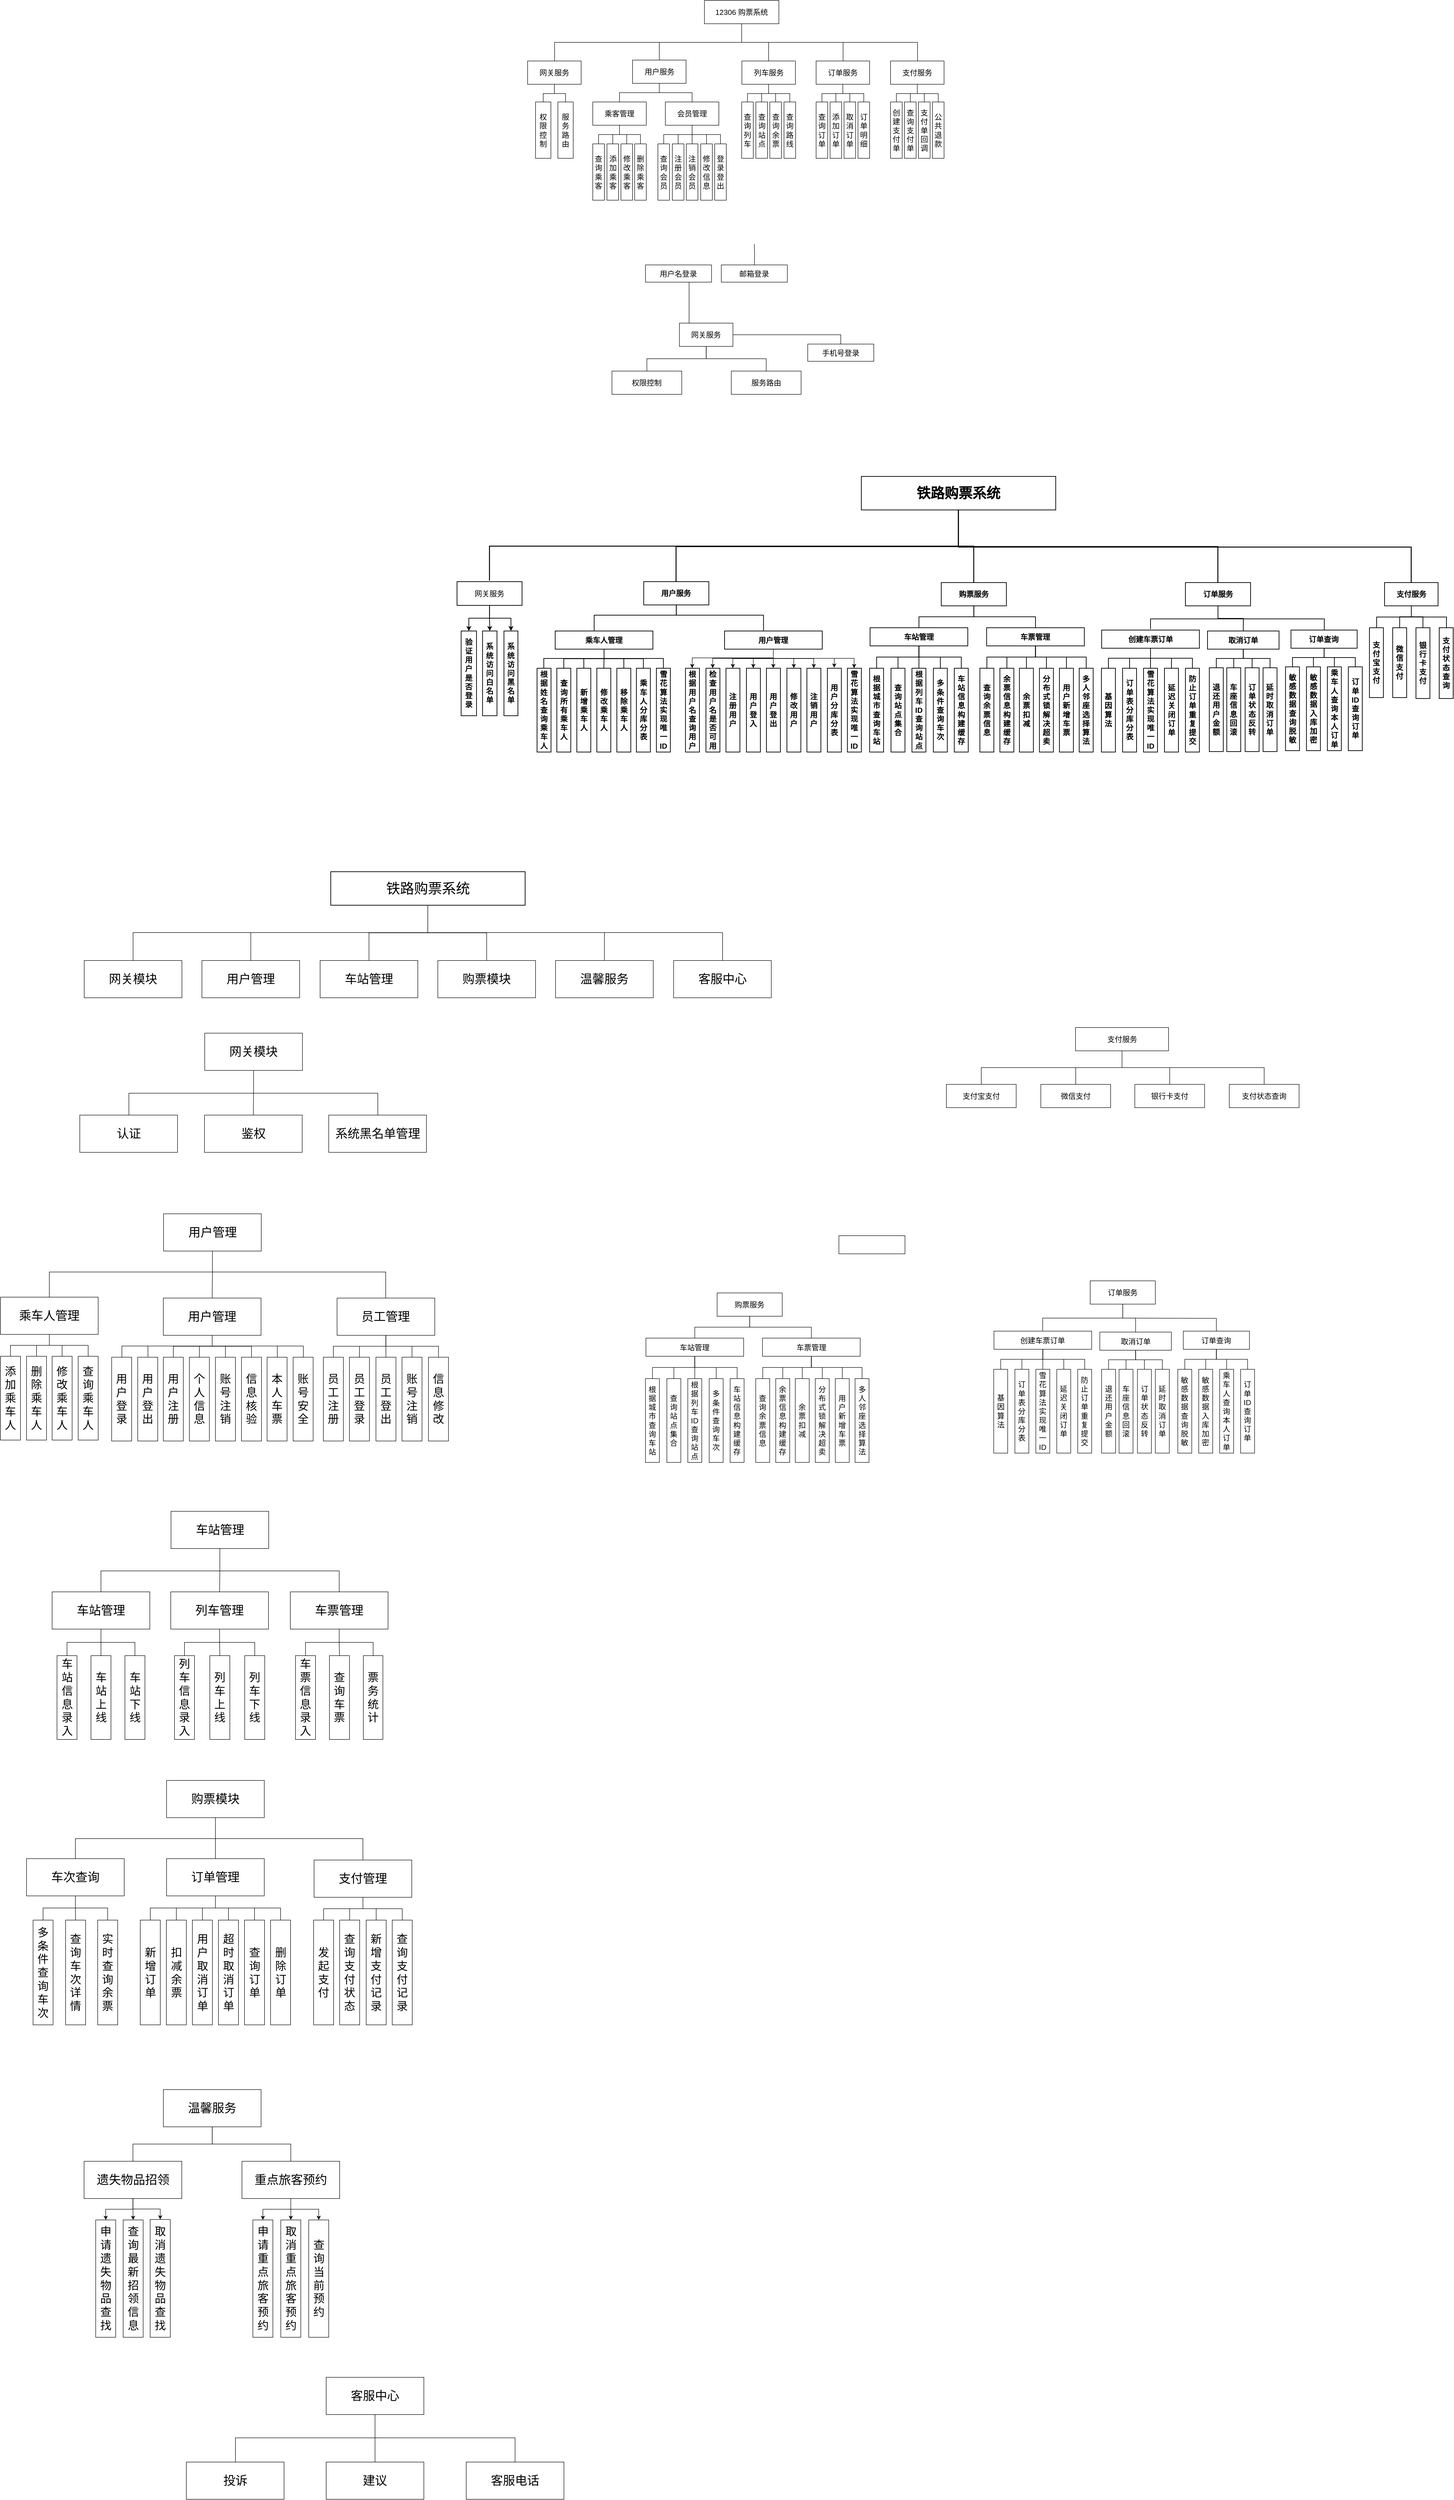 <mxfile version="24.0.7" type="github">
  <diagram name="第 1 页" id="7npGd-YQYyWHJqzHlWsh">
    <mxGraphModel dx="2628" dy="603" grid="0" gridSize="10" guides="1" tooltips="1" connect="1" arrows="1" fold="1" page="0" pageScale="1" pageWidth="827" pageHeight="1169" math="0" shadow="0">
      <root>
        <mxCell id="0" />
        <mxCell id="1" parent="0" />
        <mxCell id="58kvKEXgvSpxOWY9gzpx-71" style="edgeStyle=orthogonalEdgeStyle;rounded=0;orthogonalLoop=1;jettySize=auto;html=1;endArrow=none;endFill=0;labelBackgroundColor=none;fontColor=default;" parent="1" source="WJ2RZyjk4n_26dPryt8_-1" target="WJ2RZyjk4n_26dPryt8_-2" edge="1">
          <mxGeometry relative="1" as="geometry">
            <Array as="points">
              <mxPoint x="320" y="150" />
              <mxPoint x="-82" y="150" />
            </Array>
          </mxGeometry>
        </mxCell>
        <mxCell id="58kvKEXgvSpxOWY9gzpx-72" style="edgeStyle=orthogonalEdgeStyle;rounded=0;orthogonalLoop=1;jettySize=auto;html=1;endArrow=none;endFill=0;labelBackgroundColor=none;fontColor=default;" parent="1" source="WJ2RZyjk4n_26dPryt8_-1" target="58kvKEXgvSpxOWY9gzpx-1" edge="1">
          <mxGeometry relative="1" as="geometry">
            <Array as="points">
              <mxPoint x="320" y="150" />
              <mxPoint x="143" y="150" />
            </Array>
          </mxGeometry>
        </mxCell>
        <mxCell id="58kvKEXgvSpxOWY9gzpx-73" style="edgeStyle=orthogonalEdgeStyle;rounded=0;orthogonalLoop=1;jettySize=auto;html=1;endArrow=none;endFill=0;labelBackgroundColor=none;fontColor=default;" parent="1" source="WJ2RZyjk4n_26dPryt8_-1" target="WJ2RZyjk4n_26dPryt8_-3" edge="1">
          <mxGeometry relative="1" as="geometry" />
        </mxCell>
        <mxCell id="58kvKEXgvSpxOWY9gzpx-74" style="edgeStyle=orthogonalEdgeStyle;rounded=0;orthogonalLoop=1;jettySize=auto;html=1;endArrow=none;endFill=0;labelBackgroundColor=none;fontColor=default;" parent="1" source="WJ2RZyjk4n_26dPryt8_-1" target="WJ2RZyjk4n_26dPryt8_-4" edge="1">
          <mxGeometry relative="1" as="geometry">
            <Array as="points">
              <mxPoint x="320" y="150" />
              <mxPoint x="538" y="150" />
            </Array>
          </mxGeometry>
        </mxCell>
        <mxCell id="58kvKEXgvSpxOWY9gzpx-75" style="edgeStyle=orthogonalEdgeStyle;rounded=0;orthogonalLoop=1;jettySize=auto;html=1;endArrow=none;endFill=0;labelBackgroundColor=none;fontColor=default;" parent="1" source="WJ2RZyjk4n_26dPryt8_-1" target="WJ2RZyjk4n_26dPryt8_-5" edge="1">
          <mxGeometry relative="1" as="geometry">
            <Array as="points">
              <mxPoint x="320" y="150" />
              <mxPoint x="698" y="150" />
            </Array>
          </mxGeometry>
        </mxCell>
        <mxCell id="WJ2RZyjk4n_26dPryt8_-1" value="&lt;font style=&quot;font-size: 16px;&quot;&gt;12306 购票系统&lt;/font&gt;" style="rounded=0;whiteSpace=wrap;html=1;labelBackgroundColor=none;" parent="1" vertex="1">
          <mxGeometry x="240" y="60" width="160" height="50" as="geometry" />
        </mxCell>
        <mxCell id="58kvKEXgvSpxOWY9gzpx-11" style="edgeStyle=orthogonalEdgeStyle;rounded=0;orthogonalLoop=1;jettySize=auto;html=1;endArrow=none;endFill=0;labelBackgroundColor=none;fontColor=default;" parent="1" source="WJ2RZyjk4n_26dPryt8_-2" target="58kvKEXgvSpxOWY9gzpx-9" edge="1">
          <mxGeometry relative="1" as="geometry" />
        </mxCell>
        <mxCell id="58kvKEXgvSpxOWY9gzpx-12" style="edgeStyle=orthogonalEdgeStyle;rounded=0;orthogonalLoop=1;jettySize=auto;html=1;endArrow=none;endFill=0;labelBackgroundColor=none;fontColor=default;" parent="1" source="WJ2RZyjk4n_26dPryt8_-2" target="58kvKEXgvSpxOWY9gzpx-8" edge="1">
          <mxGeometry relative="1" as="geometry" />
        </mxCell>
        <mxCell id="WJ2RZyjk4n_26dPryt8_-2" value="&lt;span style=&quot;font-size: 16px;&quot;&gt;网关服务&lt;/span&gt;" style="rounded=0;whiteSpace=wrap;html=1;labelBackgroundColor=none;" parent="1" vertex="1">
          <mxGeometry x="-140" y="190" width="115" height="50" as="geometry" />
        </mxCell>
        <mxCell id="58kvKEXgvSpxOWY9gzpx-49" style="edgeStyle=orthogonalEdgeStyle;rounded=0;orthogonalLoop=1;jettySize=auto;html=1;endArrow=none;endFill=0;labelBackgroundColor=none;fontColor=default;" parent="1" source="WJ2RZyjk4n_26dPryt8_-3" target="58kvKEXgvSpxOWY9gzpx-44" edge="1">
          <mxGeometry relative="1" as="geometry" />
        </mxCell>
        <mxCell id="58kvKEXgvSpxOWY9gzpx-50" style="edgeStyle=orthogonalEdgeStyle;rounded=0;orthogonalLoop=1;jettySize=auto;html=1;endArrow=none;endFill=0;labelBackgroundColor=none;fontColor=default;" parent="1" source="WJ2RZyjk4n_26dPryt8_-3" target="58kvKEXgvSpxOWY9gzpx-45" edge="1">
          <mxGeometry relative="1" as="geometry" />
        </mxCell>
        <mxCell id="58kvKEXgvSpxOWY9gzpx-51" style="edgeStyle=orthogonalEdgeStyle;rounded=0;orthogonalLoop=1;jettySize=auto;html=1;entryX=0.5;entryY=0;entryDx=0;entryDy=0;endArrow=none;endFill=0;labelBackgroundColor=none;fontColor=default;" parent="1" source="WJ2RZyjk4n_26dPryt8_-3" target="58kvKEXgvSpxOWY9gzpx-46" edge="1">
          <mxGeometry relative="1" as="geometry" />
        </mxCell>
        <mxCell id="58kvKEXgvSpxOWY9gzpx-52" style="edgeStyle=orthogonalEdgeStyle;rounded=0;orthogonalLoop=1;jettySize=auto;html=1;endArrow=none;endFill=0;labelBackgroundColor=none;fontColor=default;" parent="1" source="WJ2RZyjk4n_26dPryt8_-3" target="58kvKEXgvSpxOWY9gzpx-47" edge="1">
          <mxGeometry relative="1" as="geometry" />
        </mxCell>
        <mxCell id="WJ2RZyjk4n_26dPryt8_-3" value="&lt;font style=&quot;font-size: 16px;&quot;&gt;列车服务&lt;/font&gt;" style="rounded=0;whiteSpace=wrap;html=1;labelBackgroundColor=none;" parent="1" vertex="1">
          <mxGeometry x="320.5" y="190" width="115" height="50" as="geometry" />
        </mxCell>
        <mxCell id="58kvKEXgvSpxOWY9gzpx-57" style="edgeStyle=orthogonalEdgeStyle;rounded=0;orthogonalLoop=1;jettySize=auto;html=1;endArrow=none;endFill=0;labelBackgroundColor=none;fontColor=default;" parent="1" source="WJ2RZyjk4n_26dPryt8_-4" target="58kvKEXgvSpxOWY9gzpx-53" edge="1">
          <mxGeometry relative="1" as="geometry" />
        </mxCell>
        <mxCell id="58kvKEXgvSpxOWY9gzpx-58" style="edgeStyle=orthogonalEdgeStyle;rounded=0;orthogonalLoop=1;jettySize=auto;html=1;endArrow=none;endFill=0;labelBackgroundColor=none;fontColor=default;" parent="1" source="WJ2RZyjk4n_26dPryt8_-4" target="58kvKEXgvSpxOWY9gzpx-54" edge="1">
          <mxGeometry relative="1" as="geometry" />
        </mxCell>
        <mxCell id="58kvKEXgvSpxOWY9gzpx-59" style="edgeStyle=orthogonalEdgeStyle;rounded=0;orthogonalLoop=1;jettySize=auto;html=1;entryX=0.5;entryY=0;entryDx=0;entryDy=0;endArrow=none;endFill=0;labelBackgroundColor=none;fontColor=default;" parent="1" source="WJ2RZyjk4n_26dPryt8_-4" target="58kvKEXgvSpxOWY9gzpx-55" edge="1">
          <mxGeometry relative="1" as="geometry" />
        </mxCell>
        <mxCell id="58kvKEXgvSpxOWY9gzpx-60" style="edgeStyle=orthogonalEdgeStyle;rounded=0;orthogonalLoop=1;jettySize=auto;html=1;entryX=0.5;entryY=0;entryDx=0;entryDy=0;endArrow=none;endFill=0;labelBackgroundColor=none;fontColor=default;" parent="1" source="WJ2RZyjk4n_26dPryt8_-4" target="58kvKEXgvSpxOWY9gzpx-56" edge="1">
          <mxGeometry relative="1" as="geometry" />
        </mxCell>
        <mxCell id="WJ2RZyjk4n_26dPryt8_-4" value="&lt;font style=&quot;font-size: 16px;&quot;&gt;订单服务&lt;/font&gt;" style="rounded=0;whiteSpace=wrap;html=1;labelBackgroundColor=none;" parent="1" vertex="1">
          <mxGeometry x="480" y="190" width="115" height="50" as="geometry" />
        </mxCell>
        <mxCell id="58kvKEXgvSpxOWY9gzpx-66" style="edgeStyle=orthogonalEdgeStyle;rounded=0;orthogonalLoop=1;jettySize=auto;html=1;endArrow=none;endFill=0;labelBackgroundColor=none;fontColor=default;" parent="1" source="WJ2RZyjk4n_26dPryt8_-5" target="58kvKEXgvSpxOWY9gzpx-61" edge="1">
          <mxGeometry relative="1" as="geometry" />
        </mxCell>
        <mxCell id="58kvKEXgvSpxOWY9gzpx-67" style="edgeStyle=orthogonalEdgeStyle;rounded=0;orthogonalLoop=1;jettySize=auto;html=1;endArrow=none;endFill=0;labelBackgroundColor=none;fontColor=default;" parent="1" source="WJ2RZyjk4n_26dPryt8_-5" target="58kvKEXgvSpxOWY9gzpx-63" edge="1">
          <mxGeometry relative="1" as="geometry" />
        </mxCell>
        <mxCell id="58kvKEXgvSpxOWY9gzpx-68" style="edgeStyle=orthogonalEdgeStyle;rounded=0;orthogonalLoop=1;jettySize=auto;html=1;entryX=0.5;entryY=0;entryDx=0;entryDy=0;endArrow=none;endFill=0;labelBackgroundColor=none;fontColor=default;" parent="1" source="WJ2RZyjk4n_26dPryt8_-5" target="58kvKEXgvSpxOWY9gzpx-64" edge="1">
          <mxGeometry relative="1" as="geometry" />
        </mxCell>
        <mxCell id="58kvKEXgvSpxOWY9gzpx-70" style="edgeStyle=orthogonalEdgeStyle;rounded=0;orthogonalLoop=1;jettySize=auto;html=1;endArrow=none;endFill=0;labelBackgroundColor=none;fontColor=default;" parent="1" source="WJ2RZyjk4n_26dPryt8_-5" target="58kvKEXgvSpxOWY9gzpx-65" edge="1">
          <mxGeometry relative="1" as="geometry" />
        </mxCell>
        <mxCell id="WJ2RZyjk4n_26dPryt8_-5" value="&lt;span style=&quot;font-size: 16px;&quot;&gt;支付服务&lt;/span&gt;" style="rounded=0;whiteSpace=wrap;html=1;labelBackgroundColor=none;" parent="1" vertex="1">
          <mxGeometry x="640" y="190" width="115" height="50" as="geometry" />
        </mxCell>
        <mxCell id="WJ2RZyjk4n_26dPryt8_-55" style="edgeStyle=orthogonalEdgeStyle;rounded=0;orthogonalLoop=1;jettySize=auto;html=1;endArrow=none;endFill=0;labelBackgroundColor=none;fontColor=default;" parent="1" target="WJ2RZyjk4n_26dPryt8_-60" edge="1">
          <mxGeometry relative="1" as="geometry">
            <mxPoint x="347.25" y="583" as="sourcePoint" />
          </mxGeometry>
        </mxCell>
        <mxCell id="WJ2RZyjk4n_26dPryt8_-58" style="edgeStyle=orthogonalEdgeStyle;rounded=0;orthogonalLoop=1;jettySize=auto;html=1;entryX=0.5;entryY=0;entryDx=0;entryDy=0;endArrow=none;endFill=0;labelBackgroundColor=none;fontColor=default;" parent="1" source="WJ2RZyjk4n_26dPryt8_-59" target="WJ2RZyjk4n_26dPryt8_-61" edge="1">
          <mxGeometry relative="1" as="geometry">
            <Array as="points">
              <mxPoint x="207" y="778" />
              <mxPoint x="533" y="778" />
            </Array>
          </mxGeometry>
        </mxCell>
        <mxCell id="WJ2RZyjk4n_26dPryt8_-59" value="&lt;font style=&quot;font-size: 16px;&quot;&gt;用户名登录&lt;/font&gt;" style="rounded=0;whiteSpace=wrap;html=1;labelBackgroundColor=none;" parent="1" vertex="1">
          <mxGeometry x="113.25" y="628" width="142" height="37" as="geometry" />
        </mxCell>
        <mxCell id="WJ2RZyjk4n_26dPryt8_-60" value="&lt;font style=&quot;font-size: 16px;&quot;&gt;邮箱登录&lt;/font&gt;" style="rounded=0;whiteSpace=wrap;html=1;labelBackgroundColor=none;" parent="1" vertex="1">
          <mxGeometry x="276.25" y="628" width="142" height="37" as="geometry" />
        </mxCell>
        <mxCell id="WJ2RZyjk4n_26dPryt8_-61" value="&lt;font style=&quot;font-size: 16px;&quot;&gt;手机号登录&lt;/font&gt;" style="rounded=0;whiteSpace=wrap;html=1;labelBackgroundColor=none;" parent="1" vertex="1">
          <mxGeometry x="462" y="798" width="142" height="37" as="geometry" />
        </mxCell>
        <mxCell id="58kvKEXgvSpxOWY9gzpx-19" style="edgeStyle=orthogonalEdgeStyle;rounded=0;orthogonalLoop=1;jettySize=auto;html=1;endArrow=none;endFill=0;labelBackgroundColor=none;fontColor=default;" parent="1" source="58kvKEXgvSpxOWY9gzpx-1" target="58kvKEXgvSpxOWY9gzpx-17" edge="1">
          <mxGeometry relative="1" as="geometry" />
        </mxCell>
        <mxCell id="58kvKEXgvSpxOWY9gzpx-20" style="edgeStyle=orthogonalEdgeStyle;rounded=0;orthogonalLoop=1;jettySize=auto;html=1;endArrow=none;endFill=0;labelBackgroundColor=none;fontColor=default;" parent="1" source="58kvKEXgvSpxOWY9gzpx-1" target="58kvKEXgvSpxOWY9gzpx-18" edge="1">
          <mxGeometry relative="1" as="geometry" />
        </mxCell>
        <mxCell id="58kvKEXgvSpxOWY9gzpx-1" value="&lt;font style=&quot;font-size: 16px;&quot;&gt;用户服务&lt;/font&gt;" style="rounded=0;whiteSpace=wrap;html=1;labelBackgroundColor=none;" parent="1" vertex="1">
          <mxGeometry x="85.5" y="188" width="115" height="50" as="geometry" />
        </mxCell>
        <mxCell id="58kvKEXgvSpxOWY9gzpx-8" value="&lt;span style=&quot;font-size: 16px;&quot;&gt;权限控制&lt;/span&gt;" style="rounded=0;whiteSpace=wrap;html=1;labelBackgroundColor=none;" parent="1" vertex="1">
          <mxGeometry x="-123" y="278" width="33" height="121" as="geometry" />
        </mxCell>
        <mxCell id="58kvKEXgvSpxOWY9gzpx-9" value="&lt;span style=&quot;font-size: 16px;&quot;&gt;服务路由&lt;/span&gt;" style="rounded=0;whiteSpace=wrap;html=1;labelBackgroundColor=none;" parent="1" vertex="1">
          <mxGeometry x="-75" y="278" width="33" height="121" as="geometry" />
        </mxCell>
        <mxCell id="58kvKEXgvSpxOWY9gzpx-25" style="edgeStyle=orthogonalEdgeStyle;rounded=0;orthogonalLoop=1;jettySize=auto;html=1;entryX=0.5;entryY=0;entryDx=0;entryDy=0;endArrow=none;endFill=0;labelBackgroundColor=none;fontColor=default;" parent="1" source="58kvKEXgvSpxOWY9gzpx-17" target="58kvKEXgvSpxOWY9gzpx-21" edge="1">
          <mxGeometry relative="1" as="geometry" />
        </mxCell>
        <mxCell id="58kvKEXgvSpxOWY9gzpx-26" style="edgeStyle=orthogonalEdgeStyle;rounded=0;orthogonalLoop=1;jettySize=auto;html=1;endArrow=none;endFill=0;labelBackgroundColor=none;fontColor=default;" parent="1" source="58kvKEXgvSpxOWY9gzpx-17" target="58kvKEXgvSpxOWY9gzpx-22" edge="1">
          <mxGeometry relative="1" as="geometry" />
        </mxCell>
        <mxCell id="58kvKEXgvSpxOWY9gzpx-27" style="edgeStyle=orthogonalEdgeStyle;rounded=0;orthogonalLoop=1;jettySize=auto;html=1;endArrow=none;endFill=0;labelBackgroundColor=none;fontColor=default;" parent="1" source="58kvKEXgvSpxOWY9gzpx-17" target="58kvKEXgvSpxOWY9gzpx-23" edge="1">
          <mxGeometry relative="1" as="geometry" />
        </mxCell>
        <mxCell id="58kvKEXgvSpxOWY9gzpx-28" style="edgeStyle=orthogonalEdgeStyle;rounded=0;orthogonalLoop=1;jettySize=auto;html=1;entryX=0.5;entryY=0;entryDx=0;entryDy=0;endArrow=none;endFill=0;labelBackgroundColor=none;fontColor=default;" parent="1" source="58kvKEXgvSpxOWY9gzpx-17" target="58kvKEXgvSpxOWY9gzpx-24" edge="1">
          <mxGeometry relative="1" as="geometry" />
        </mxCell>
        <mxCell id="58kvKEXgvSpxOWY9gzpx-17" value="&lt;font style=&quot;font-size: 16px;&quot;&gt;乘客管理&lt;/font&gt;" style="rounded=0;whiteSpace=wrap;html=1;labelBackgroundColor=none;" parent="1" vertex="1">
          <mxGeometry y="278" width="115" height="50" as="geometry" />
        </mxCell>
        <mxCell id="58kvKEXgvSpxOWY9gzpx-33" style="edgeStyle=orthogonalEdgeStyle;rounded=0;orthogonalLoop=1;jettySize=auto;html=1;entryX=0.5;entryY=0;entryDx=0;entryDy=0;endArrow=none;endFill=0;labelBackgroundColor=none;fontColor=default;" parent="1" source="58kvKEXgvSpxOWY9gzpx-18" target="58kvKEXgvSpxOWY9gzpx-29" edge="1">
          <mxGeometry relative="1" as="geometry" />
        </mxCell>
        <mxCell id="58kvKEXgvSpxOWY9gzpx-34" style="edgeStyle=orthogonalEdgeStyle;rounded=0;orthogonalLoop=1;jettySize=auto;html=1;endArrow=none;endFill=0;labelBackgroundColor=none;fontColor=default;" parent="1" source="58kvKEXgvSpxOWY9gzpx-18" target="58kvKEXgvSpxOWY9gzpx-30" edge="1">
          <mxGeometry relative="1" as="geometry" />
        </mxCell>
        <mxCell id="58kvKEXgvSpxOWY9gzpx-36" style="edgeStyle=orthogonalEdgeStyle;rounded=0;orthogonalLoop=1;jettySize=auto;html=1;entryX=0.5;entryY=0;entryDx=0;entryDy=0;endArrow=none;endFill=0;labelBackgroundColor=none;fontColor=default;" parent="1" source="58kvKEXgvSpxOWY9gzpx-18" target="58kvKEXgvSpxOWY9gzpx-31" edge="1">
          <mxGeometry relative="1" as="geometry" />
        </mxCell>
        <mxCell id="58kvKEXgvSpxOWY9gzpx-38" style="edgeStyle=orthogonalEdgeStyle;rounded=0;orthogonalLoop=1;jettySize=auto;html=1;endArrow=none;endFill=0;labelBackgroundColor=none;fontColor=default;" parent="1" source="58kvKEXgvSpxOWY9gzpx-18" target="58kvKEXgvSpxOWY9gzpx-32" edge="1">
          <mxGeometry relative="1" as="geometry" />
        </mxCell>
        <mxCell id="58kvKEXgvSpxOWY9gzpx-42" style="edgeStyle=orthogonalEdgeStyle;rounded=0;orthogonalLoop=1;jettySize=auto;html=1;entryX=0.5;entryY=0;entryDx=0;entryDy=0;endArrow=none;endFill=0;labelBackgroundColor=none;fontColor=default;" parent="1" source="58kvKEXgvSpxOWY9gzpx-18" target="58kvKEXgvSpxOWY9gzpx-39" edge="1">
          <mxGeometry relative="1" as="geometry" />
        </mxCell>
        <mxCell id="58kvKEXgvSpxOWY9gzpx-18" value="&lt;font style=&quot;font-size: 16px;&quot;&gt;会员管理&lt;/font&gt;" style="rounded=0;whiteSpace=wrap;html=1;labelBackgroundColor=none;" parent="1" vertex="1">
          <mxGeometry x="156" y="278" width="115" height="50" as="geometry" />
        </mxCell>
        <mxCell id="58kvKEXgvSpxOWY9gzpx-21" value="&lt;span style=&quot;font-size: 16px;&quot;&gt;查询乘客&lt;/span&gt;" style="rounded=0;whiteSpace=wrap;html=1;labelBackgroundColor=none;" parent="1" vertex="1">
          <mxGeometry y="368" width="25" height="121" as="geometry" />
        </mxCell>
        <mxCell id="58kvKEXgvSpxOWY9gzpx-22" value="&lt;span style=&quot;font-size: 16px;&quot;&gt;添加乘客&lt;/span&gt;" style="rounded=0;whiteSpace=wrap;html=1;labelBackgroundColor=none;" parent="1" vertex="1">
          <mxGeometry x="30.5" y="368" width="25" height="121" as="geometry" />
        </mxCell>
        <mxCell id="58kvKEXgvSpxOWY9gzpx-23" value="&lt;span style=&quot;font-size: 16px;&quot;&gt;修改乘客&lt;/span&gt;" style="rounded=0;whiteSpace=wrap;html=1;labelBackgroundColor=none;" parent="1" vertex="1">
          <mxGeometry x="60.5" y="368" width="25" height="121" as="geometry" />
        </mxCell>
        <mxCell id="58kvKEXgvSpxOWY9gzpx-24" value="&lt;span style=&quot;font-size: 16px;&quot;&gt;删除乘客&lt;/span&gt;" style="rounded=0;whiteSpace=wrap;html=1;labelBackgroundColor=none;" parent="1" vertex="1">
          <mxGeometry x="90" y="368" width="25" height="121" as="geometry" />
        </mxCell>
        <mxCell id="58kvKEXgvSpxOWY9gzpx-29" value="&lt;span style=&quot;font-size: 16px;&quot;&gt;查询会员&lt;/span&gt;" style="rounded=0;whiteSpace=wrap;html=1;labelBackgroundColor=none;" parent="1" vertex="1">
          <mxGeometry x="140" y="368" width="25" height="121" as="geometry" />
        </mxCell>
        <mxCell id="58kvKEXgvSpxOWY9gzpx-30" value="&lt;span style=&quot;font-size: 16px;&quot;&gt;注册会员&lt;/span&gt;" style="rounded=0;whiteSpace=wrap;html=1;labelBackgroundColor=none;" parent="1" vertex="1">
          <mxGeometry x="171" y="368" width="25" height="121" as="geometry" />
        </mxCell>
        <mxCell id="58kvKEXgvSpxOWY9gzpx-31" value="&lt;span style=&quot;font-size: 16px;&quot;&gt;注销会员&lt;/span&gt;" style="rounded=0;whiteSpace=wrap;html=1;labelBackgroundColor=none;" parent="1" vertex="1">
          <mxGeometry x="201" y="368" width="25" height="121" as="geometry" />
        </mxCell>
        <mxCell id="58kvKEXgvSpxOWY9gzpx-32" value="&lt;span style=&quot;font-size: 16px;&quot;&gt;修改信息&lt;/span&gt;" style="rounded=0;whiteSpace=wrap;html=1;labelBackgroundColor=none;" parent="1" vertex="1">
          <mxGeometry x="232" y="368" width="25" height="121" as="geometry" />
        </mxCell>
        <mxCell id="58kvKEXgvSpxOWY9gzpx-39" value="&lt;span style=&quot;font-size: 16px;&quot;&gt;登录登出&lt;/span&gt;" style="rounded=0;whiteSpace=wrap;html=1;labelBackgroundColor=none;" parent="1" vertex="1">
          <mxGeometry x="262" y="368" width="25" height="121" as="geometry" />
        </mxCell>
        <mxCell id="58kvKEXgvSpxOWY9gzpx-44" value="&lt;span style=&quot;font-size: 16px;&quot;&gt;查询列车&lt;/span&gt;" style="rounded=0;whiteSpace=wrap;html=1;labelBackgroundColor=none;" parent="1" vertex="1">
          <mxGeometry x="320" y="278" width="25" height="121" as="geometry" />
        </mxCell>
        <mxCell id="58kvKEXgvSpxOWY9gzpx-45" value="&lt;span style=&quot;font-size: 16px;&quot;&gt;查询站点&lt;/span&gt;" style="rounded=0;whiteSpace=wrap;html=1;labelBackgroundColor=none;" parent="1" vertex="1">
          <mxGeometry x="350.5" y="278" width="25" height="121" as="geometry" />
        </mxCell>
        <mxCell id="58kvKEXgvSpxOWY9gzpx-46" value="&lt;span style=&quot;font-size: 16px;&quot;&gt;查询余票&lt;/span&gt;" style="rounded=0;whiteSpace=wrap;html=1;labelBackgroundColor=none;" parent="1" vertex="1">
          <mxGeometry x="380.5" y="278" width="25" height="121" as="geometry" />
        </mxCell>
        <mxCell id="58kvKEXgvSpxOWY9gzpx-47" value="&lt;span style=&quot;font-size: 16px;&quot;&gt;查询路线&lt;/span&gt;" style="rounded=0;whiteSpace=wrap;html=1;labelBackgroundColor=none;" parent="1" vertex="1">
          <mxGeometry x="411" y="278" width="25" height="121" as="geometry" />
        </mxCell>
        <mxCell id="58kvKEXgvSpxOWY9gzpx-53" value="&lt;span style=&quot;font-size: 16px;&quot;&gt;查询订单&lt;/span&gt;" style="rounded=0;whiteSpace=wrap;html=1;labelBackgroundColor=none;" parent="1" vertex="1">
          <mxGeometry x="480" y="278" width="25" height="121" as="geometry" />
        </mxCell>
        <mxCell id="58kvKEXgvSpxOWY9gzpx-54" value="&lt;span style=&quot;font-size: 16px;&quot;&gt;添加订单&lt;/span&gt;" style="rounded=0;whiteSpace=wrap;html=1;labelBackgroundColor=none;" parent="1" vertex="1">
          <mxGeometry x="510" y="278" width="25" height="121" as="geometry" />
        </mxCell>
        <mxCell id="58kvKEXgvSpxOWY9gzpx-55" value="&lt;span style=&quot;font-size: 16px;&quot;&gt;取消订单&lt;/span&gt;" style="rounded=0;whiteSpace=wrap;html=1;labelBackgroundColor=none;" parent="1" vertex="1">
          <mxGeometry x="540" y="278" width="25" height="121" as="geometry" />
        </mxCell>
        <mxCell id="58kvKEXgvSpxOWY9gzpx-56" value="&lt;span style=&quot;font-size: 16px;&quot;&gt;订单明细&lt;/span&gt;" style="rounded=0;whiteSpace=wrap;html=1;labelBackgroundColor=none;" parent="1" vertex="1">
          <mxGeometry x="570" y="278" width="25" height="121" as="geometry" />
        </mxCell>
        <mxCell id="58kvKEXgvSpxOWY9gzpx-61" value="&lt;span style=&quot;font-size: 16px;&quot;&gt;创建支付单&lt;/span&gt;" style="rounded=0;whiteSpace=wrap;html=1;labelBackgroundColor=none;" parent="1" vertex="1">
          <mxGeometry x="640" y="278" width="25" height="121" as="geometry" />
        </mxCell>
        <mxCell id="58kvKEXgvSpxOWY9gzpx-63" value="&lt;span style=&quot;font-size: 16px;&quot;&gt;查询支付单&lt;/span&gt;" style="rounded=0;whiteSpace=wrap;html=1;labelBackgroundColor=none;" parent="1" vertex="1">
          <mxGeometry x="670" y="278" width="25" height="121" as="geometry" />
        </mxCell>
        <mxCell id="58kvKEXgvSpxOWY9gzpx-64" value="&lt;span style=&quot;font-size: 16px;&quot;&gt;支付单回调&lt;/span&gt;" style="rounded=0;whiteSpace=wrap;html=1;labelBackgroundColor=none;" parent="1" vertex="1">
          <mxGeometry x="700" y="278" width="25" height="121" as="geometry" />
        </mxCell>
        <mxCell id="58kvKEXgvSpxOWY9gzpx-65" value="&lt;span style=&quot;font-size: 16px;&quot;&gt;公共退款&lt;/span&gt;" style="rounded=0;whiteSpace=wrap;html=1;labelBackgroundColor=none;" parent="1" vertex="1">
          <mxGeometry x="730" y="278" width="25" height="121" as="geometry" />
        </mxCell>
        <mxCell id="58kvKEXgvSpxOWY9gzpx-77" style="edgeStyle=orthogonalEdgeStyle;rounded=0;orthogonalLoop=1;jettySize=auto;html=1;endArrow=none;endFill=0;labelBackgroundColor=none;fontColor=default;" parent="1" source="58kvKEXgvSpxOWY9gzpx-79" target="58kvKEXgvSpxOWY9gzpx-81" edge="1">
          <mxGeometry relative="1" as="geometry" />
        </mxCell>
        <mxCell id="58kvKEXgvSpxOWY9gzpx-78" style="edgeStyle=orthogonalEdgeStyle;rounded=0;orthogonalLoop=1;jettySize=auto;html=1;endArrow=none;endFill=0;labelBackgroundColor=none;fontColor=default;" parent="1" source="58kvKEXgvSpxOWY9gzpx-79" target="58kvKEXgvSpxOWY9gzpx-80" edge="1">
          <mxGeometry relative="1" as="geometry" />
        </mxCell>
        <mxCell id="58kvKEXgvSpxOWY9gzpx-79" value="&lt;span style=&quot;font-size: 16px;&quot;&gt;网关服务&lt;/span&gt;" style="rounded=0;whiteSpace=wrap;html=1;labelBackgroundColor=none;" parent="1" vertex="1">
          <mxGeometry x="186.25" y="753" width="115" height="50" as="geometry" />
        </mxCell>
        <mxCell id="58kvKEXgvSpxOWY9gzpx-80" value="&lt;span style=&quot;font-size: 16px;&quot;&gt;权限控制&lt;/span&gt;" style="rounded=0;whiteSpace=wrap;html=1;labelBackgroundColor=none;" parent="1" vertex="1">
          <mxGeometry x="41.25" y="856" width="150" height="50" as="geometry" />
        </mxCell>
        <mxCell id="58kvKEXgvSpxOWY9gzpx-81" value="&lt;span style=&quot;font-size: 16px;&quot;&gt;服务路由&lt;/span&gt;" style="rounded=0;whiteSpace=wrap;html=1;labelBackgroundColor=none;" parent="1" vertex="1">
          <mxGeometry x="297.75" y="856" width="150" height="50" as="geometry" />
        </mxCell>
        <mxCell id="hyvLnoyUgG9UPHhdJang-134" style="edgeStyle=orthogonalEdgeStyle;rounded=0;orthogonalLoop=1;jettySize=auto;html=1;fontStyle=1;strokeWidth=2;endArrow=none;endFill=0;labelBackgroundColor=none;fontColor=default;" parent="1" edge="1">
          <mxGeometry relative="1" as="geometry">
            <mxPoint x="785.818" y="1152" as="sourcePoint" />
            <mxPoint x="-222.0" y="1306" as="targetPoint" />
            <Array as="points">
              <mxPoint x="786" y="1232" />
              <mxPoint x="-222" y="1232" />
            </Array>
          </mxGeometry>
        </mxCell>
        <mxCell id="hyvLnoyUgG9UPHhdJang-135" style="edgeStyle=orthogonalEdgeStyle;rounded=0;orthogonalLoop=1;jettySize=auto;html=1;fontStyle=1;strokeWidth=2;endArrow=none;endFill=0;labelBackgroundColor=none;fontColor=default;" parent="1" source="viv5-Qew5E0bXx8i2xY3-1" target="viv5-Qew5E0bXx8i2xY3-179" edge="1">
          <mxGeometry relative="1" as="geometry" />
        </mxCell>
        <mxCell id="hyvLnoyUgG9UPHhdJang-136" style="edgeStyle=orthogonalEdgeStyle;rounded=0;orthogonalLoop=1;jettySize=auto;html=1;entryX=0.5;entryY=0;entryDx=0;entryDy=0;fontStyle=1;strokeWidth=2;endArrow=none;endFill=0;labelBackgroundColor=none;fontColor=default;" parent="1" source="viv5-Qew5E0bXx8i2xY3-1" target="viv5-Qew5E0bXx8i2xY3-219" edge="1">
          <mxGeometry relative="1" as="geometry">
            <Array as="points">
              <mxPoint x="786" y="1233" />
              <mxPoint x="1343" y="1233" />
            </Array>
          </mxGeometry>
        </mxCell>
        <mxCell id="hyvLnoyUgG9UPHhdJang-137" style="edgeStyle=orthogonalEdgeStyle;rounded=0;orthogonalLoop=1;jettySize=auto;html=1;fontStyle=1;strokeWidth=2;endArrow=none;endFill=0;labelBackgroundColor=none;fontColor=default;" parent="1" source="viv5-Qew5E0bXx8i2xY3-1" target="viv5-Qew5E0bXx8i2xY3-119" edge="1">
          <mxGeometry relative="1" as="geometry">
            <Array as="points">
              <mxPoint x="786" y="1234" />
              <mxPoint x="1759" y="1234" />
            </Array>
          </mxGeometry>
        </mxCell>
        <mxCell id="hyvLnoyUgG9UPHhdJang-138" style="edgeStyle=orthogonalEdgeStyle;rounded=0;orthogonalLoop=1;jettySize=auto;html=1;fontStyle=1;strokeWidth=2;endArrow=none;endFill=0;labelBackgroundColor=none;fontColor=default;" parent="1" source="viv5-Qew5E0bXx8i2xY3-1" target="viv5-Qew5E0bXx8i2xY3-147" edge="1">
          <mxGeometry relative="1" as="geometry">
            <Array as="points">
              <mxPoint x="786" y="1233" />
              <mxPoint x="179" y="1233" />
            </Array>
          </mxGeometry>
        </mxCell>
        <mxCell id="viv5-Qew5E0bXx8i2xY3-1" value="&lt;font style=&quot;font-size: 30px;&quot;&gt;铁路购票系统&lt;/font&gt;" style="rounded=0;whiteSpace=wrap;html=1;fontStyle=1;strokeWidth=1.5;labelBackgroundColor=none;" parent="1" vertex="1">
          <mxGeometry x="577" y="1082" width="417.75" height="72" as="geometry" />
        </mxCell>
        <mxCell id="viv5-Qew5E0bXx8i2xY3-125" style="edgeStyle=orthogonalEdgeStyle;rounded=0;orthogonalLoop=1;jettySize=auto;html=1;endArrow=none;endFill=0;fontStyle=1;strokeWidth=1.5;labelBackgroundColor=none;fontColor=default;" parent="1" source="viv5-Qew5E0bXx8i2xY3-119" target="viv5-Qew5E0bXx8i2xY3-121" edge="1">
          <mxGeometry relative="1" as="geometry">
            <Array as="points">
              <mxPoint x="1759.5" y="1384" />
              <mxPoint x="1684.5" y="1384" />
            </Array>
          </mxGeometry>
        </mxCell>
        <mxCell id="viv5-Qew5E0bXx8i2xY3-126" style="edgeStyle=orthogonalEdgeStyle;rounded=0;orthogonalLoop=1;jettySize=auto;html=1;endArrow=none;endFill=0;fontStyle=1;strokeWidth=1.5;labelBackgroundColor=none;fontColor=default;" parent="1" source="viv5-Qew5E0bXx8i2xY3-119" target="viv5-Qew5E0bXx8i2xY3-122" edge="1">
          <mxGeometry relative="1" as="geometry" />
        </mxCell>
        <mxCell id="viv5-Qew5E0bXx8i2xY3-127" style="edgeStyle=orthogonalEdgeStyle;rounded=0;orthogonalLoop=1;jettySize=auto;html=1;entryX=0.5;entryY=0;entryDx=0;entryDy=0;endArrow=none;endFill=0;fontStyle=1;strokeWidth=1.5;labelBackgroundColor=none;fontColor=default;" parent="1" source="viv5-Qew5E0bXx8i2xY3-119" target="viv5-Qew5E0bXx8i2xY3-123" edge="1">
          <mxGeometry relative="1" as="geometry" />
        </mxCell>
        <mxCell id="viv5-Qew5E0bXx8i2xY3-128" style="edgeStyle=orthogonalEdgeStyle;rounded=0;orthogonalLoop=1;jettySize=auto;html=1;endArrow=none;endFill=0;fontStyle=1;strokeWidth=1.5;labelBackgroundColor=none;fontColor=default;" parent="1" source="viv5-Qew5E0bXx8i2xY3-119" target="viv5-Qew5E0bXx8i2xY3-124" edge="1">
          <mxGeometry relative="1" as="geometry">
            <Array as="points">
              <mxPoint x="1759.5" y="1384" />
              <mxPoint x="1834.5" y="1384" />
            </Array>
          </mxGeometry>
        </mxCell>
        <mxCell id="viv5-Qew5E0bXx8i2xY3-119" value="&lt;font style=&quot;font-size: 16px;&quot;&gt;支付服务&lt;/font&gt;" style="rounded=0;whiteSpace=wrap;html=1;fontStyle=1;strokeWidth=1.5;labelBackgroundColor=none;" parent="1" vertex="1">
          <mxGeometry x="1701.5" y="1310" width="115" height="50" as="geometry" />
        </mxCell>
        <mxCell id="viv5-Qew5E0bXx8i2xY3-121" value="&lt;span style=&quot;font-size: 16px;&quot;&gt;支付宝支付&lt;/span&gt;" style="rounded=0;whiteSpace=wrap;html=1;fontStyle=1;strokeWidth=1.5;labelBackgroundColor=none;" parent="1" vertex="1">
          <mxGeometry x="1669" y="1407" width="30" height="150" as="geometry" />
        </mxCell>
        <mxCell id="viv5-Qew5E0bXx8i2xY3-122" value="&lt;span style=&quot;font-size: 16px;&quot;&gt;微信支付&lt;/span&gt;" style="rounded=0;whiteSpace=wrap;html=1;fontStyle=1;strokeWidth=1.5;labelBackgroundColor=none;" parent="1" vertex="1">
          <mxGeometry x="1719" y="1407" width="30" height="150" as="geometry" />
        </mxCell>
        <mxCell id="viv5-Qew5E0bXx8i2xY3-123" value="&lt;span style=&quot;font-size: 16px;&quot;&gt;银行卡支付&lt;/span&gt;" style="rounded=0;whiteSpace=wrap;html=1;fontStyle=1;strokeWidth=1.5;labelBackgroundColor=none;" parent="1" vertex="1">
          <mxGeometry x="1769" y="1407" width="30" height="152" as="geometry" />
        </mxCell>
        <mxCell id="viv5-Qew5E0bXx8i2xY3-124" value="&lt;span style=&quot;font-size: 16px;&quot;&gt;支付状态查询&lt;/span&gt;" style="rounded=0;whiteSpace=wrap;html=1;fontStyle=1;strokeWidth=1.5;labelBackgroundColor=none;" parent="1" vertex="1">
          <mxGeometry x="1819" y="1407" width="30" height="152" as="geometry" />
        </mxCell>
        <mxCell id="hyvLnoyUgG9UPHhdJang-131" style="edgeStyle=orthogonalEdgeStyle;rounded=0;orthogonalLoop=1;jettySize=auto;html=1;fontStyle=1;strokeWidth=1.5;labelBackgroundColor=none;fontColor=default;" parent="1" source="viv5-Qew5E0bXx8i2xY3-135" target="viv5-Qew5E0bXx8i2xY3-140" edge="1">
          <mxGeometry relative="1" as="geometry" />
        </mxCell>
        <mxCell id="hyvLnoyUgG9UPHhdJang-132" style="edgeStyle=orthogonalEdgeStyle;rounded=0;orthogonalLoop=1;jettySize=auto;html=1;fontStyle=1;strokeWidth=1.5;labelBackgroundColor=none;fontColor=default;" parent="1" source="viv5-Qew5E0bXx8i2xY3-135" target="viv5-Qew5E0bXx8i2xY3-136" edge="1">
          <mxGeometry relative="1" as="geometry" />
        </mxCell>
        <mxCell id="hyvLnoyUgG9UPHhdJang-133" style="edgeStyle=orthogonalEdgeStyle;rounded=0;orthogonalLoop=1;jettySize=auto;html=1;fontStyle=1;strokeWidth=1.5;labelBackgroundColor=none;fontColor=default;" parent="1" source="viv5-Qew5E0bXx8i2xY3-135" target="viv5-Qew5E0bXx8i2xY3-141" edge="1">
          <mxGeometry relative="1" as="geometry" />
        </mxCell>
        <mxCell id="viv5-Qew5E0bXx8i2xY3-135" value="&lt;span style=&quot;font-size: 16px;&quot;&gt;网关服务&lt;/span&gt;" style="rounded=0;whiteSpace=wrap;html=1;strokeWidth=1.5;labelBackgroundColor=none;" parent="1" vertex="1">
          <mxGeometry x="-292" y="1308" width="139.75" height="51" as="geometry" />
        </mxCell>
        <mxCell id="viv5-Qew5E0bXx8i2xY3-136" value="&lt;span style=&quot;font-size: 16px;&quot;&gt;验证用户是否登录&lt;/span&gt;" style="rounded=0;whiteSpace=wrap;html=1;fontStyle=1;strokeWidth=1.5;labelBackgroundColor=none;" parent="1" vertex="1">
          <mxGeometry x="-283.13" y="1414" width="33" height="182" as="geometry" />
        </mxCell>
        <mxCell id="viv5-Qew5E0bXx8i2xY3-140" value="&lt;span style=&quot;font-size: 16px;&quot;&gt;系统访问白名单&lt;/span&gt;" style="rounded=0;whiteSpace=wrap;html=1;fontStyle=1;strokeWidth=1.5;labelBackgroundColor=none;" parent="1" vertex="1">
          <mxGeometry x="-237.13" y="1414" width="31" height="182" as="geometry" />
        </mxCell>
        <mxCell id="viv5-Qew5E0bXx8i2xY3-141" value="&lt;span style=&quot;font-size: 16px;&quot;&gt;系统访问黑名单&lt;/span&gt;" style="rounded=0;whiteSpace=wrap;html=1;fontStyle=1;strokeWidth=1.5;labelBackgroundColor=none;" parent="1" vertex="1">
          <mxGeometry x="-191.13" y="1414" width="30" height="182" as="geometry" />
        </mxCell>
        <mxCell id="hyvLnoyUgG9UPHhdJang-60" style="edgeStyle=orthogonalEdgeStyle;rounded=0;orthogonalLoop=1;jettySize=auto;html=1;endArrow=none;endFill=0;fontStyle=1;strokeWidth=1.5;labelBackgroundColor=none;fontColor=default;" parent="1" source="viv5-Qew5E0bXx8i2xY3-147" target="viv5-Qew5E0bXx8i2xY3-152" edge="1">
          <mxGeometry relative="1" as="geometry">
            <Array as="points">
              <mxPoint x="178.75" y="1380" />
              <mxPoint x="2.75" y="1380" />
            </Array>
          </mxGeometry>
        </mxCell>
        <mxCell id="hyvLnoyUgG9UPHhdJang-61" style="edgeStyle=orthogonalEdgeStyle;rounded=0;orthogonalLoop=1;jettySize=auto;html=1;endArrow=none;endFill=0;fontStyle=1;strokeWidth=1.5;labelBackgroundColor=none;fontColor=default;" parent="1" source="viv5-Qew5E0bXx8i2xY3-147" target="viv5-Qew5E0bXx8i2xY3-165" edge="1">
          <mxGeometry relative="1" as="geometry">
            <Array as="points">
              <mxPoint x="178.75" y="1380" />
              <mxPoint x="366.75" y="1380" />
            </Array>
          </mxGeometry>
        </mxCell>
        <mxCell id="viv5-Qew5E0bXx8i2xY3-147" value="&lt;font style=&quot;font-size: 16px;&quot;&gt;用户服务&lt;/font&gt;" style="rounded=0;whiteSpace=wrap;html=1;fontStyle=1;strokeWidth=1.5;labelBackgroundColor=none;" parent="1" vertex="1">
          <mxGeometry x="109.25" y="1308" width="140" height="50" as="geometry" />
        </mxCell>
        <mxCell id="hyvLnoyUgG9UPHhdJang-71" style="edgeStyle=orthogonalEdgeStyle;rounded=0;orthogonalLoop=1;jettySize=auto;html=1;endArrow=none;endFill=0;fontStyle=1;strokeWidth=1.5;labelBackgroundColor=none;fontColor=default;" parent="1" source="viv5-Qew5E0bXx8i2xY3-152" target="viv5-Qew5E0bXx8i2xY3-155" edge="1">
          <mxGeometry relative="1" as="geometry" />
        </mxCell>
        <mxCell id="hyvLnoyUgG9UPHhdJang-72" style="edgeStyle=orthogonalEdgeStyle;rounded=0;orthogonalLoop=1;jettySize=auto;html=1;entryX=0.5;entryY=0;entryDx=0;entryDy=0;endArrow=none;endFill=0;fontStyle=1;strokeWidth=1.5;labelBackgroundColor=none;fontColor=default;" parent="1" source="viv5-Qew5E0bXx8i2xY3-152" target="viv5-Qew5E0bXx8i2xY3-154" edge="1">
          <mxGeometry relative="1" as="geometry" />
        </mxCell>
        <mxCell id="hyvLnoyUgG9UPHhdJang-73" style="edgeStyle=orthogonalEdgeStyle;rounded=0;orthogonalLoop=1;jettySize=auto;html=1;endArrow=none;endFill=0;fontStyle=1;strokeWidth=1.5;labelBackgroundColor=none;fontColor=default;" parent="1" source="viv5-Qew5E0bXx8i2xY3-152" target="hyvLnoyUgG9UPHhdJang-26" edge="1">
          <mxGeometry relative="1" as="geometry" />
        </mxCell>
        <mxCell id="hyvLnoyUgG9UPHhdJang-74" style="edgeStyle=orthogonalEdgeStyle;rounded=0;orthogonalLoop=1;jettySize=auto;html=1;endArrow=none;endFill=0;fontStyle=1;strokeWidth=1.5;labelBackgroundColor=none;fontColor=default;" parent="1" source="viv5-Qew5E0bXx8i2xY3-152" target="viv5-Qew5E0bXx8i2xY3-153" edge="1">
          <mxGeometry relative="1" as="geometry">
            <Array as="points">
              <mxPoint x="24.5" y="1473" />
              <mxPoint x="-105.5" y="1473" />
            </Array>
          </mxGeometry>
        </mxCell>
        <mxCell id="hyvLnoyUgG9UPHhdJang-76" style="edgeStyle=orthogonalEdgeStyle;rounded=0;orthogonalLoop=1;jettySize=auto;html=1;endArrow=none;endFill=0;fontStyle=1;strokeWidth=1.5;labelBackgroundColor=none;fontColor=default;" parent="1" source="viv5-Qew5E0bXx8i2xY3-152" target="viv5-Qew5E0bXx8i2xY3-156" edge="1">
          <mxGeometry relative="1" as="geometry" />
        </mxCell>
        <mxCell id="hyvLnoyUgG9UPHhdJang-77" style="edgeStyle=orthogonalEdgeStyle;rounded=0;orthogonalLoop=1;jettySize=auto;html=1;endArrow=none;endFill=0;fontStyle=1;strokeWidth=1.5;labelBackgroundColor=none;fontColor=default;" parent="1" source="viv5-Qew5E0bXx8i2xY3-152" target="hyvLnoyUgG9UPHhdJang-39" edge="1">
          <mxGeometry relative="1" as="geometry" />
        </mxCell>
        <mxCell id="hyvLnoyUgG9UPHhdJang-78" style="edgeStyle=orthogonalEdgeStyle;rounded=0;orthogonalLoop=1;jettySize=auto;html=1;endArrow=none;endFill=0;fontStyle=1;strokeWidth=1.5;labelBackgroundColor=none;fontColor=default;" parent="1" source="viv5-Qew5E0bXx8i2xY3-152" target="hyvLnoyUgG9UPHhdJang-58" edge="1">
          <mxGeometry relative="1" as="geometry">
            <Array as="points">
              <mxPoint x="24.5" y="1473" />
              <mxPoint x="151.5" y="1473" />
            </Array>
          </mxGeometry>
        </mxCell>
        <mxCell id="viv5-Qew5E0bXx8i2xY3-152" value="&lt;span style=&quot;font-size: 16px;&quot;&gt;乘车人管理&lt;/span&gt;" style="rounded=0;whiteSpace=wrap;html=1;fontStyle=1;strokeWidth=1.5;labelBackgroundColor=none;" parent="1" vertex="1">
          <mxGeometry x="-81" y="1414" width="210" height="39" as="geometry" />
        </mxCell>
        <mxCell id="viv5-Qew5E0bXx8i2xY3-153" value="&lt;span style=&quot;font-size: 16px;&quot;&gt;根据姓名查询乘车人&lt;/span&gt;" style="rounded=0;whiteSpace=wrap;html=1;fontStyle=1;strokeWidth=1.5;labelBackgroundColor=none;" parent="1" vertex="1">
          <mxGeometry x="-120" y="1494" width="30" height="180" as="geometry" />
        </mxCell>
        <mxCell id="viv5-Qew5E0bXx8i2xY3-154" value="&lt;span style=&quot;font-size: 16px;&quot;&gt;新增乘车人&lt;/span&gt;" style="rounded=0;whiteSpace=wrap;html=1;fontStyle=1;strokeWidth=1.5;labelBackgroundColor=none;" parent="1" vertex="1">
          <mxGeometry x="-34.5" y="1494" width="30" height="180" as="geometry" />
        </mxCell>
        <mxCell id="viv5-Qew5E0bXx8i2xY3-155" value="&lt;span style=&quot;font-size: 16px;&quot;&gt;修改乘车人&lt;/span&gt;" style="rounded=0;whiteSpace=wrap;html=1;fontStyle=1;strokeWidth=1.5;labelBackgroundColor=none;" parent="1" vertex="1">
          <mxGeometry x="8.5" y="1494" width="30" height="180" as="geometry" />
        </mxCell>
        <mxCell id="viv5-Qew5E0bXx8i2xY3-156" value="&lt;span style=&quot;font-size: 16px;&quot;&gt;移除乘车人&lt;/span&gt;" style="rounded=0;whiteSpace=wrap;html=1;fontStyle=1;strokeWidth=1.5;labelBackgroundColor=none;" parent="1" vertex="1">
          <mxGeometry x="51.5" y="1494" width="30" height="180" as="geometry" />
        </mxCell>
        <mxCell id="viv5-Qew5E0bXx8i2xY3-157" value="&lt;span style=&quot;font-size: 16px;&quot;&gt;根据用户名查询用户&lt;/span&gt;" style="rounded=0;whiteSpace=wrap;html=1;fontStyle=1;strokeWidth=1.5;labelBackgroundColor=none;" parent="1" vertex="1">
          <mxGeometry x="199" y="1494" width="30" height="180" as="geometry" />
        </mxCell>
        <mxCell id="viv5-Qew5E0bXx8i2xY3-158" value="&lt;span style=&quot;font-size: 16px;&quot;&gt;检查用户名是否可用&lt;/span&gt;" style="rounded=0;whiteSpace=wrap;html=1;fontStyle=1;strokeWidth=1.5;labelBackgroundColor=none;" parent="1" vertex="1">
          <mxGeometry x="243" y="1494" width="30" height="180" as="geometry" />
        </mxCell>
        <mxCell id="viv5-Qew5E0bXx8i2xY3-159" value="&lt;span style=&quot;font-size: 16px;&quot;&gt;注册用户&lt;/span&gt;" style="rounded=0;whiteSpace=wrap;html=1;fontStyle=1;strokeWidth=1.5;labelBackgroundColor=none;" parent="1" vertex="1">
          <mxGeometry x="286" y="1494" width="30" height="180" as="geometry" />
        </mxCell>
        <mxCell id="viv5-Qew5E0bXx8i2xY3-160" value="&lt;span style=&quot;font-size: 16px;&quot;&gt;用户登入&lt;/span&gt;" style="rounded=0;whiteSpace=wrap;html=1;fontStyle=1;strokeWidth=1.5;labelBackgroundColor=none;" parent="1" vertex="1">
          <mxGeometry x="330" y="1494" width="30" height="180" as="geometry" />
        </mxCell>
        <mxCell id="hyvLnoyUgG9UPHhdJang-141" style="edgeStyle=orthogonalEdgeStyle;rounded=0;orthogonalLoop=1;jettySize=auto;html=1;labelBackgroundColor=none;fontColor=default;" parent="1" source="viv5-Qew5E0bXx8i2xY3-165" target="hyvLnoyUgG9UPHhdJang-1" edge="1">
          <mxGeometry relative="1" as="geometry" />
        </mxCell>
        <mxCell id="hyvLnoyUgG9UPHhdJang-142" style="edgeStyle=orthogonalEdgeStyle;rounded=0;orthogonalLoop=1;jettySize=auto;html=1;entryX=0.5;entryY=0;entryDx=0;entryDy=0;labelBackgroundColor=none;fontColor=default;" parent="1" source="viv5-Qew5E0bXx8i2xY3-165" target="hyvLnoyUgG9UPHhdJang-2" edge="1">
          <mxGeometry relative="1" as="geometry" />
        </mxCell>
        <mxCell id="hyvLnoyUgG9UPHhdJang-143" style="edgeStyle=orthogonalEdgeStyle;rounded=0;orthogonalLoop=1;jettySize=auto;html=1;entryX=0.5;entryY=0;entryDx=0;entryDy=0;labelBackgroundColor=none;fontColor=default;" parent="1" source="viv5-Qew5E0bXx8i2xY3-165" target="hyvLnoyUgG9UPHhdJang-3" edge="1">
          <mxGeometry relative="1" as="geometry" />
        </mxCell>
        <mxCell id="hyvLnoyUgG9UPHhdJang-144" style="edgeStyle=orthogonalEdgeStyle;rounded=0;orthogonalLoop=1;jettySize=auto;html=1;entryX=0.5;entryY=0;entryDx=0;entryDy=0;labelBackgroundColor=none;fontColor=default;" parent="1" edge="1">
          <mxGeometry relative="1" as="geometry">
            <mxPoint x="388.048" y="1452.0" as="sourcePoint" />
            <mxPoint x="519" y="1493.0" as="targetPoint" />
            <Array as="points">
              <mxPoint x="387.75" y="1473" />
              <mxPoint x="518.75" y="1473" />
            </Array>
          </mxGeometry>
        </mxCell>
        <mxCell id="hyvLnoyUgG9UPHhdJang-145" style="edgeStyle=orthogonalEdgeStyle;rounded=0;orthogonalLoop=1;jettySize=auto;html=1;labelBackgroundColor=none;fontColor=default;" parent="1" source="viv5-Qew5E0bXx8i2xY3-165" target="hyvLnoyUgG9UPHhdJang-59" edge="1">
          <mxGeometry relative="1" as="geometry">
            <Array as="points">
              <mxPoint x="387.75" y="1473" />
              <mxPoint x="561.75" y="1473" />
            </Array>
          </mxGeometry>
        </mxCell>
        <mxCell id="hyvLnoyUgG9UPHhdJang-146" style="edgeStyle=orthogonalEdgeStyle;rounded=0;orthogonalLoop=1;jettySize=auto;html=1;labelBackgroundColor=none;fontColor=default;" parent="1" source="viv5-Qew5E0bXx8i2xY3-165" target="viv5-Qew5E0bXx8i2xY3-160" edge="1">
          <mxGeometry relative="1" as="geometry" />
        </mxCell>
        <mxCell id="hyvLnoyUgG9UPHhdJang-147" style="edgeStyle=orthogonalEdgeStyle;rounded=0;orthogonalLoop=1;jettySize=auto;html=1;labelBackgroundColor=none;fontColor=default;" parent="1" source="viv5-Qew5E0bXx8i2xY3-165" target="viv5-Qew5E0bXx8i2xY3-159" edge="1">
          <mxGeometry relative="1" as="geometry" />
        </mxCell>
        <mxCell id="hyvLnoyUgG9UPHhdJang-148" style="edgeStyle=orthogonalEdgeStyle;rounded=0;orthogonalLoop=1;jettySize=auto;html=1;labelBackgroundColor=none;fontColor=default;" parent="1" source="viv5-Qew5E0bXx8i2xY3-165" target="viv5-Qew5E0bXx8i2xY3-158" edge="1">
          <mxGeometry relative="1" as="geometry">
            <Array as="points">
              <mxPoint x="387.75" y="1473" />
              <mxPoint x="257.75" y="1473" />
            </Array>
          </mxGeometry>
        </mxCell>
        <mxCell id="hyvLnoyUgG9UPHhdJang-149" style="edgeStyle=orthogonalEdgeStyle;rounded=0;orthogonalLoop=1;jettySize=auto;html=1;labelBackgroundColor=none;fontColor=default;" parent="1" source="viv5-Qew5E0bXx8i2xY3-165" target="viv5-Qew5E0bXx8i2xY3-157" edge="1">
          <mxGeometry relative="1" as="geometry">
            <Array as="points">
              <mxPoint x="387.75" y="1472" />
              <mxPoint x="213.75" y="1472" />
            </Array>
          </mxGeometry>
        </mxCell>
        <mxCell id="viv5-Qew5E0bXx8i2xY3-165" value="&lt;span style=&quot;font-size: 16px;&quot;&gt;用户管理&lt;/span&gt;" style="rounded=0;whiteSpace=wrap;html=1;fontStyle=1;strokeWidth=1.5;labelBackgroundColor=none;" parent="1" vertex="1">
          <mxGeometry x="283" y="1414" width="210" height="39" as="geometry" />
        </mxCell>
        <mxCell id="hyvLnoyUgG9UPHhdJang-91" style="edgeStyle=orthogonalEdgeStyle;rounded=0;orthogonalLoop=1;jettySize=auto;html=1;endArrow=none;endFill=0;fontStyle=1;strokeWidth=1.5;labelBackgroundColor=none;fontColor=default;" parent="1" source="viv5-Qew5E0bXx8i2xY3-179" target="viv5-Qew5E0bXx8i2xY3-183" edge="1">
          <mxGeometry relative="1" as="geometry" />
        </mxCell>
        <mxCell id="hyvLnoyUgG9UPHhdJang-92" style="edgeStyle=orthogonalEdgeStyle;rounded=0;orthogonalLoop=1;jettySize=auto;html=1;endArrow=none;endFill=0;fontStyle=1;strokeWidth=1.5;labelBackgroundColor=none;fontColor=default;" parent="1" source="viv5-Qew5E0bXx8i2xY3-179" target="viv5-Qew5E0bXx8i2xY3-187" edge="1">
          <mxGeometry relative="1" as="geometry" />
        </mxCell>
        <mxCell id="viv5-Qew5E0bXx8i2xY3-179" value="&lt;font style=&quot;font-size: 16px;&quot;&gt;购票服务&lt;/font&gt;" style="rounded=0;whiteSpace=wrap;html=1;fontStyle=1;strokeWidth=1.5;labelBackgroundColor=none;" parent="1" vertex="1">
          <mxGeometry x="748.75" y="1310" width="140" height="50" as="geometry" />
        </mxCell>
        <mxCell id="hyvLnoyUgG9UPHhdJang-93" style="edgeStyle=orthogonalEdgeStyle;rounded=0;orthogonalLoop=1;jettySize=auto;html=1;fontStyle=1;strokeWidth=1.5;endArrow=none;endFill=0;labelBackgroundColor=none;fontColor=default;" parent="1" source="viv5-Qew5E0bXx8i2xY3-183" target="viv5-Qew5E0bXx8i2xY3-214" edge="1">
          <mxGeometry relative="1" as="geometry" />
        </mxCell>
        <mxCell id="hyvLnoyUgG9UPHhdJang-94" style="edgeStyle=orthogonalEdgeStyle;rounded=0;orthogonalLoop=1;jettySize=auto;html=1;entryX=0.5;entryY=0;entryDx=0;entryDy=0;fontStyle=1;strokeWidth=1.5;endArrow=none;endFill=0;labelBackgroundColor=none;fontColor=default;" parent="1" source="viv5-Qew5E0bXx8i2xY3-183" target="viv5-Qew5E0bXx8i2xY3-213" edge="1">
          <mxGeometry relative="1" as="geometry" />
        </mxCell>
        <mxCell id="hyvLnoyUgG9UPHhdJang-95" style="edgeStyle=orthogonalEdgeStyle;rounded=0;orthogonalLoop=1;jettySize=auto;html=1;fontStyle=1;strokeWidth=1.5;endArrow=none;endFill=0;labelBackgroundColor=none;fontColor=default;" parent="1" source="viv5-Qew5E0bXx8i2xY3-183" target="viv5-Qew5E0bXx8i2xY3-188" edge="1">
          <mxGeometry relative="1" as="geometry" />
        </mxCell>
        <mxCell id="hyvLnoyUgG9UPHhdJang-96" style="edgeStyle=orthogonalEdgeStyle;rounded=0;orthogonalLoop=1;jettySize=auto;html=1;fontStyle=1;strokeWidth=1.5;endArrow=none;endFill=0;labelBackgroundColor=none;fontColor=default;" parent="1" source="viv5-Qew5E0bXx8i2xY3-183" target="hyvLnoyUgG9UPHhdJang-56" edge="1">
          <mxGeometry relative="1" as="geometry" />
        </mxCell>
        <mxCell id="hyvLnoyUgG9UPHhdJang-97" style="edgeStyle=orthogonalEdgeStyle;rounded=0;orthogonalLoop=1;jettySize=auto;html=1;fontStyle=1;strokeWidth=1.5;endArrow=none;endFill=0;labelBackgroundColor=none;fontColor=default;" parent="1" source="viv5-Qew5E0bXx8i2xY3-183" target="viv5-Qew5E0bXx8i2xY3-212" edge="1">
          <mxGeometry relative="1" as="geometry" />
        </mxCell>
        <mxCell id="viv5-Qew5E0bXx8i2xY3-183" value="&lt;span style=&quot;font-size: 16px;&quot;&gt;车站管理&lt;/span&gt;" style="rounded=0;whiteSpace=wrap;html=1;fontStyle=1;strokeWidth=1.5;labelBackgroundColor=none;" parent="1" vertex="1">
          <mxGeometry x="595.75" y="1407" width="210" height="39" as="geometry" />
        </mxCell>
        <mxCell id="hyvLnoyUgG9UPHhdJang-98" style="edgeStyle=orthogonalEdgeStyle;rounded=0;orthogonalLoop=1;jettySize=auto;html=1;fontStyle=1;strokeWidth=1.5;endArrow=none;endFill=0;labelBackgroundColor=none;fontColor=default;" parent="1" source="viv5-Qew5E0bXx8i2xY3-187" target="hyvLnoyUgG9UPHhdJang-33" edge="1">
          <mxGeometry relative="1" as="geometry" />
        </mxCell>
        <mxCell id="hyvLnoyUgG9UPHhdJang-99" style="edgeStyle=orthogonalEdgeStyle;rounded=0;orthogonalLoop=1;jettySize=auto;html=1;fontStyle=1;strokeWidth=1.5;endArrow=none;endFill=0;labelBackgroundColor=none;fontColor=default;" parent="1" source="viv5-Qew5E0bXx8i2xY3-187" target="hyvLnoyUgG9UPHhdJang-82" edge="1">
          <mxGeometry relative="1" as="geometry" />
        </mxCell>
        <mxCell id="hyvLnoyUgG9UPHhdJang-100" style="edgeStyle=orthogonalEdgeStyle;rounded=0;orthogonalLoop=1;jettySize=auto;html=1;fontStyle=1;strokeWidth=1.5;endArrow=none;endFill=0;labelBackgroundColor=none;fontColor=default;" parent="1" source="viv5-Qew5E0bXx8i2xY3-187" target="hyvLnoyUgG9UPHhdJang-79" edge="1">
          <mxGeometry relative="1" as="geometry" />
        </mxCell>
        <mxCell id="hyvLnoyUgG9UPHhdJang-101" style="edgeStyle=orthogonalEdgeStyle;rounded=0;orthogonalLoop=1;jettySize=auto;html=1;fontStyle=1;strokeWidth=1.5;endArrow=none;endFill=0;labelBackgroundColor=none;fontColor=default;" parent="1" source="viv5-Qew5E0bXx8i2xY3-187" target="viv5-Qew5E0bXx8i2xY3-192" edge="1">
          <mxGeometry relative="1" as="geometry" />
        </mxCell>
        <mxCell id="hyvLnoyUgG9UPHhdJang-102" style="edgeStyle=orthogonalEdgeStyle;rounded=0;orthogonalLoop=1;jettySize=auto;html=1;fontStyle=1;strokeWidth=1.5;endArrow=none;endFill=0;labelBackgroundColor=none;fontColor=default;" parent="1" source="viv5-Qew5E0bXx8i2xY3-187" target="hyvLnoyUgG9UPHhdJang-81" edge="1">
          <mxGeometry relative="1" as="geometry" />
        </mxCell>
        <mxCell id="hyvLnoyUgG9UPHhdJang-103" style="edgeStyle=orthogonalEdgeStyle;rounded=0;orthogonalLoop=1;jettySize=auto;html=1;fontStyle=1;strokeWidth=1.5;endArrow=none;endFill=0;labelBackgroundColor=none;fontColor=default;" parent="1" source="viv5-Qew5E0bXx8i2xY3-187" target="viv5-Qew5E0bXx8i2xY3-198" edge="1">
          <mxGeometry relative="1" as="geometry" />
        </mxCell>
        <mxCell id="viv5-Qew5E0bXx8i2xY3-187" value="&lt;span style=&quot;font-size: 16px;&quot;&gt;车票管理&lt;/span&gt;" style="rounded=0;whiteSpace=wrap;html=1;fontStyle=1;strokeWidth=1.5;labelBackgroundColor=none;" parent="1" vertex="1">
          <mxGeometry x="846.25" y="1407" width="210" height="39" as="geometry" />
        </mxCell>
        <mxCell id="viv5-Qew5E0bXx8i2xY3-188" value="&lt;span style=&quot;font-size: 16px;&quot;&gt;多条件查询车次&lt;/span&gt;" style="rounded=0;whiteSpace=wrap;html=1;fontStyle=1;strokeWidth=1.5;labelBackgroundColor=none;" parent="1" vertex="1">
          <mxGeometry x="731.75" y="1494" width="30" height="180" as="geometry" />
        </mxCell>
        <mxCell id="viv5-Qew5E0bXx8i2xY3-192" value="&lt;span style=&quot;font-size: 16px;&quot;&gt;查询余票信息&lt;/span&gt;" style="rounded=0;whiteSpace=wrap;html=1;fontStyle=1;strokeWidth=1.5;labelBackgroundColor=none;" parent="1" vertex="1">
          <mxGeometry x="831.75" y="1494" width="30" height="180" as="geometry" />
        </mxCell>
        <mxCell id="viv5-Qew5E0bXx8i2xY3-198" value="&lt;span style=&quot;font-size: 16px;&quot;&gt;多人邻座选择算法&lt;/span&gt;" style="rounded=0;whiteSpace=wrap;html=1;fontStyle=1;strokeWidth=1.5;labelBackgroundColor=none;" parent="1" vertex="1">
          <mxGeometry x="1045.25" y="1494" width="30" height="180" as="geometry" />
        </mxCell>
        <mxCell id="viv5-Qew5E0bXx8i2xY3-200" value="&lt;span style=&quot;font-size: 16px;&quot;&gt;退还用户金额&lt;/span&gt;" style="rounded=0;whiteSpace=wrap;html=1;fontStyle=1;strokeWidth=1.5;labelBackgroundColor=none;" parent="1" vertex="1">
          <mxGeometry x="1324.88" y="1493" width="30" height="180" as="geometry" />
        </mxCell>
        <mxCell id="viv5-Qew5E0bXx8i2xY3-201" value="&lt;span style=&quot;font-size: 16px;&quot;&gt;车座信息回滚&lt;/span&gt;" style="rounded=0;whiteSpace=wrap;html=1;fontStyle=1;strokeWidth=1.5;labelBackgroundColor=none;" parent="1" vertex="1">
          <mxGeometry x="1362.38" y="1493" width="30" height="180" as="geometry" />
        </mxCell>
        <mxCell id="viv5-Qew5E0bXx8i2xY3-202" value="&lt;span style=&quot;font-size: 16px;&quot;&gt;订单状态反转&lt;/span&gt;" style="rounded=0;whiteSpace=wrap;html=1;fontStyle=1;strokeWidth=1.5;labelBackgroundColor=none;" parent="1" vertex="1">
          <mxGeometry x="1401.88" y="1493" width="30" height="180" as="geometry" />
        </mxCell>
        <mxCell id="viv5-Qew5E0bXx8i2xY3-212" value="&lt;span style=&quot;font-size: 16px;&quot;&gt;根据城市查询车站&lt;/span&gt;" style="rounded=0;whiteSpace=wrap;html=1;fontStyle=1;strokeWidth=1.5;labelBackgroundColor=none;" parent="1" vertex="1">
          <mxGeometry x="594.75" y="1494" width="30" height="180" as="geometry" />
        </mxCell>
        <mxCell id="viv5-Qew5E0bXx8i2xY3-213" value="&lt;span style=&quot;font-size: 16px;&quot;&gt;查询站点集合&lt;/span&gt;" style="rounded=0;whiteSpace=wrap;html=1;fontStyle=1;strokeWidth=1.5;labelBackgroundColor=none;" parent="1" vertex="1">
          <mxGeometry x="640.75" y="1494" width="30" height="180" as="geometry" />
        </mxCell>
        <mxCell id="viv5-Qew5E0bXx8i2xY3-214" value="&lt;span style=&quot;font-size: 16px;&quot;&gt;根据列车ID查询站点&lt;/span&gt;" style="rounded=0;whiteSpace=wrap;html=1;fontStyle=1;strokeWidth=1.5;labelBackgroundColor=none;" parent="1" vertex="1">
          <mxGeometry x="685.75" y="1494" width="30" height="180" as="geometry" />
        </mxCell>
        <mxCell id="hyvLnoyUgG9UPHhdJang-128" style="edgeStyle=orthogonalEdgeStyle;rounded=0;orthogonalLoop=1;jettySize=auto;html=1;entryX=0.5;entryY=0;entryDx=0;entryDy=0;endArrow=none;endFill=0;fontStyle=1;strokeWidth=1.5;labelBackgroundColor=none;fontColor=default;" parent="1" edge="1">
          <mxGeometry relative="1" as="geometry">
            <mxPoint x="1343.455" y="1358" as="sourcePoint" />
            <mxPoint x="1198.5" y="1410" as="targetPoint" />
            <Array as="points">
              <mxPoint x="1343" y="1388" />
              <mxPoint x="1199" y="1388" />
            </Array>
          </mxGeometry>
        </mxCell>
        <mxCell id="hyvLnoyUgG9UPHhdJang-129" style="edgeStyle=orthogonalEdgeStyle;rounded=0;orthogonalLoop=1;jettySize=auto;html=1;endArrow=none;endFill=0;fontStyle=1;strokeWidth=1.5;labelBackgroundColor=none;fontColor=default;" parent="1" source="viv5-Qew5E0bXx8i2xY3-219" target="viv5-Qew5E0bXx8i2xY3-227" edge="1">
          <mxGeometry relative="1" as="geometry" />
        </mxCell>
        <mxCell id="hyvLnoyUgG9UPHhdJang-130" style="edgeStyle=orthogonalEdgeStyle;rounded=0;orthogonalLoop=1;jettySize=auto;html=1;endArrow=none;endFill=0;fontStyle=1;strokeWidth=1.5;labelBackgroundColor=none;fontColor=default;" parent="1" source="viv5-Qew5E0bXx8i2xY3-219" target="viv5-Qew5E0bXx8i2xY3-232" edge="1">
          <mxGeometry relative="1" as="geometry">
            <Array as="points">
              <mxPoint x="1343" y="1388" />
              <mxPoint x="1572" y="1388" />
            </Array>
          </mxGeometry>
        </mxCell>
        <mxCell id="viv5-Qew5E0bXx8i2xY3-219" value="&lt;font style=&quot;font-size: 16px;&quot;&gt;订单服务&lt;/font&gt;" style="rounded=0;whiteSpace=wrap;html=1;fontStyle=1;strokeWidth=1.5;labelBackgroundColor=none;" parent="1" vertex="1">
          <mxGeometry x="1273.5" y="1310" width="140" height="50" as="geometry" />
        </mxCell>
        <mxCell id="hyvLnoyUgG9UPHhdJang-115" style="edgeStyle=orthogonalEdgeStyle;rounded=0;orthogonalLoop=1;jettySize=auto;html=1;entryX=0.5;entryY=0;entryDx=0;entryDy=0;fontStyle=1;strokeWidth=1.5;endArrow=none;endFill=0;labelBackgroundColor=none;fontColor=default;" parent="1" source="viv5-Qew5E0bXx8i2xY3-223" target="hyvLnoyUgG9UPHhdJang-105" edge="1">
          <mxGeometry relative="1" as="geometry" />
        </mxCell>
        <mxCell id="hyvLnoyUgG9UPHhdJang-116" style="edgeStyle=orthogonalEdgeStyle;rounded=0;orthogonalLoop=1;jettySize=auto;html=1;fontStyle=1;strokeWidth=1.5;endArrow=none;endFill=0;labelBackgroundColor=none;fontColor=default;" parent="1" source="viv5-Qew5E0bXx8i2xY3-223" target="hyvLnoyUgG9UPHhdJang-104" edge="1">
          <mxGeometry relative="1" as="geometry" />
        </mxCell>
        <mxCell id="hyvLnoyUgG9UPHhdJang-117" style="edgeStyle=orthogonalEdgeStyle;rounded=0;orthogonalLoop=1;jettySize=auto;html=1;fontStyle=1;strokeWidth=1.5;endArrow=none;endFill=0;labelBackgroundColor=none;fontColor=default;" parent="1" source="viv5-Qew5E0bXx8i2xY3-223" target="viv5-Qew5E0bXx8i2xY3-224" edge="1">
          <mxGeometry relative="1" as="geometry" />
        </mxCell>
        <mxCell id="hyvLnoyUgG9UPHhdJang-118" style="edgeStyle=orthogonalEdgeStyle;rounded=0;orthogonalLoop=1;jettySize=auto;html=1;fontStyle=1;strokeWidth=1.5;endArrow=none;endFill=0;labelBackgroundColor=none;fontColor=default;" parent="1" source="viv5-Qew5E0bXx8i2xY3-223" target="viv5-Qew5E0bXx8i2xY3-225" edge="1">
          <mxGeometry relative="1" as="geometry" />
        </mxCell>
        <mxCell id="hyvLnoyUgG9UPHhdJang-119" style="edgeStyle=orthogonalEdgeStyle;rounded=0;orthogonalLoop=1;jettySize=auto;html=1;fontStyle=1;strokeWidth=1.5;endArrow=none;endFill=0;labelBackgroundColor=none;fontColor=default;" parent="1" source="viv5-Qew5E0bXx8i2xY3-223" target="viv5-Qew5E0bXx8i2xY3-226" edge="1">
          <mxGeometry relative="1" as="geometry" />
        </mxCell>
        <mxCell id="viv5-Qew5E0bXx8i2xY3-223" value="&lt;span style=&quot;font-size: 16px;&quot;&gt;创建车票订单&lt;/span&gt;" style="rounded=0;whiteSpace=wrap;html=1;fontStyle=1;strokeWidth=1.5;labelBackgroundColor=none;" parent="1" vertex="1">
          <mxGeometry x="1093.5" y="1412" width="210" height="39" as="geometry" />
        </mxCell>
        <mxCell id="viv5-Qew5E0bXx8i2xY3-224" value="&lt;span style=&quot;font-size: 16px;&quot;&gt;雪花算法实现唯一ID&lt;/span&gt;" style="rounded=0;whiteSpace=wrap;html=1;fontStyle=1;strokeWidth=1.5;labelBackgroundColor=none;" parent="1" vertex="1">
          <mxGeometry x="1183.5" y="1494" width="30" height="180" as="geometry" />
        </mxCell>
        <mxCell id="viv5-Qew5E0bXx8i2xY3-225" value="&lt;span style=&quot;font-size: 16px;&quot;&gt;延迟关闭订单&lt;/span&gt;" style="rounded=0;whiteSpace=wrap;html=1;fontStyle=1;strokeWidth=1.5;labelBackgroundColor=none;" parent="1" vertex="1">
          <mxGeometry x="1228.5" y="1494" width="30" height="180" as="geometry" />
        </mxCell>
        <mxCell id="viv5-Qew5E0bXx8i2xY3-226" value="&lt;span style=&quot;font-size: 16px;&quot;&gt;防止订单重复提交&lt;/span&gt;" style="rounded=0;whiteSpace=wrap;html=1;fontStyle=1;strokeWidth=1.5;labelBackgroundColor=none;" parent="1" vertex="1">
          <mxGeometry x="1273.5" y="1494" width="30" height="180" as="geometry" />
        </mxCell>
        <mxCell id="hyvLnoyUgG9UPHhdJang-111" style="edgeStyle=orthogonalEdgeStyle;rounded=0;orthogonalLoop=1;jettySize=auto;html=1;fontStyle=1;strokeWidth=1.5;endArrow=none;endFill=0;labelBackgroundColor=none;fontColor=default;" parent="1" source="viv5-Qew5E0bXx8i2xY3-227" target="viv5-Qew5E0bXx8i2xY3-200" edge="1">
          <mxGeometry relative="1" as="geometry" />
        </mxCell>
        <mxCell id="hyvLnoyUgG9UPHhdJang-112" style="edgeStyle=orthogonalEdgeStyle;rounded=0;orthogonalLoop=1;jettySize=auto;html=1;entryX=0.5;entryY=0;entryDx=0;entryDy=0;fontStyle=1;strokeWidth=1.5;endArrow=none;endFill=0;labelBackgroundColor=none;fontColor=default;" parent="1" source="viv5-Qew5E0bXx8i2xY3-227" target="viv5-Qew5E0bXx8i2xY3-201" edge="1">
          <mxGeometry relative="1" as="geometry" />
        </mxCell>
        <mxCell id="hyvLnoyUgG9UPHhdJang-113" style="edgeStyle=orthogonalEdgeStyle;rounded=0;orthogonalLoop=1;jettySize=auto;html=1;entryX=0.5;entryY=0;entryDx=0;entryDy=0;fontStyle=1;strokeWidth=1.5;endArrow=none;endFill=0;labelBackgroundColor=none;fontColor=default;" parent="1" source="viv5-Qew5E0bXx8i2xY3-227" target="viv5-Qew5E0bXx8i2xY3-202" edge="1">
          <mxGeometry relative="1" as="geometry" />
        </mxCell>
        <mxCell id="hyvLnoyUgG9UPHhdJang-114" style="edgeStyle=orthogonalEdgeStyle;rounded=0;orthogonalLoop=1;jettySize=auto;html=1;fontStyle=1;strokeWidth=1.5;endArrow=none;endFill=0;labelBackgroundColor=none;fontColor=default;" parent="1" source="viv5-Qew5E0bXx8i2xY3-227" target="hyvLnoyUgG9UPHhdJang-107" edge="1">
          <mxGeometry relative="1" as="geometry" />
        </mxCell>
        <mxCell id="viv5-Qew5E0bXx8i2xY3-227" value="&lt;span style=&quot;font-size: 16px;&quot;&gt;取消订单&lt;/span&gt;" style="rounded=0;whiteSpace=wrap;html=1;fontStyle=1;strokeWidth=1.5;labelBackgroundColor=none;" parent="1" vertex="1">
          <mxGeometry x="1321" y="1414" width="153.75" height="39" as="geometry" />
        </mxCell>
        <mxCell id="hyvLnoyUgG9UPHhdJang-124" style="edgeStyle=orthogonalEdgeStyle;rounded=0;orthogonalLoop=1;jettySize=auto;html=1;fontStyle=1;strokeWidth=1.5;endArrow=none;endFill=0;labelBackgroundColor=none;fontColor=default;" parent="1" source="viv5-Qew5E0bXx8i2xY3-232" target="viv5-Qew5E0bXx8i2xY3-233" edge="1">
          <mxGeometry relative="1" as="geometry" />
        </mxCell>
        <mxCell id="hyvLnoyUgG9UPHhdJang-125" style="edgeStyle=orthogonalEdgeStyle;rounded=0;orthogonalLoop=1;jettySize=auto;html=1;fontStyle=1;strokeWidth=1.5;endArrow=none;endFill=0;labelBackgroundColor=none;fontColor=default;" parent="1" source="viv5-Qew5E0bXx8i2xY3-232" target="viv5-Qew5E0bXx8i2xY3-234" edge="1">
          <mxGeometry relative="1" as="geometry" />
        </mxCell>
        <mxCell id="hyvLnoyUgG9UPHhdJang-126" style="edgeStyle=orthogonalEdgeStyle;rounded=0;orthogonalLoop=1;jettySize=auto;html=1;entryX=0.5;entryY=0;entryDx=0;entryDy=0;fontStyle=1;strokeWidth=1.5;endArrow=none;endFill=0;labelBackgroundColor=none;fontColor=default;" parent="1" source="viv5-Qew5E0bXx8i2xY3-232" target="viv5-Qew5E0bXx8i2xY3-235" edge="1">
          <mxGeometry relative="1" as="geometry" />
        </mxCell>
        <mxCell id="hyvLnoyUgG9UPHhdJang-127" style="edgeStyle=orthogonalEdgeStyle;rounded=0;orthogonalLoop=1;jettySize=auto;html=1;fontStyle=1;strokeWidth=1.5;endArrow=none;endFill=0;labelBackgroundColor=none;fontColor=default;" parent="1" source="viv5-Qew5E0bXx8i2xY3-232" target="hyvLnoyUgG9UPHhdJang-123" edge="1">
          <mxGeometry relative="1" as="geometry" />
        </mxCell>
        <mxCell id="viv5-Qew5E0bXx8i2xY3-232" value="&lt;span style=&quot;font-size: 16px;&quot;&gt;订单查询&lt;/span&gt;" style="rounded=0;whiteSpace=wrap;html=1;fontStyle=1;strokeWidth=1.5;labelBackgroundColor=none;" parent="1" vertex="1">
          <mxGeometry x="1500.38" y="1412" width="142.25" height="39" as="geometry" />
        </mxCell>
        <mxCell id="viv5-Qew5E0bXx8i2xY3-233" value="&lt;span style=&quot;font-size: 16px;&quot;&gt;敏感数据查询脱敏&lt;/span&gt;" style="rounded=0;whiteSpace=wrap;html=1;fontStyle=1;strokeWidth=1.5;labelBackgroundColor=none;" parent="1" vertex="1">
          <mxGeometry x="1488.63" y="1491" width="30" height="180" as="geometry" />
        </mxCell>
        <mxCell id="viv5-Qew5E0bXx8i2xY3-234" value="&lt;span style=&quot;font-size: 16px;&quot;&gt;敏感数据入库加密&lt;/span&gt;" style="rounded=0;whiteSpace=wrap;html=1;fontStyle=1;strokeWidth=1.5;labelBackgroundColor=none;" parent="1" vertex="1">
          <mxGeometry x="1533.63" y="1491" width="30" height="180" as="geometry" />
        </mxCell>
        <mxCell id="viv5-Qew5E0bXx8i2xY3-235" value="&lt;span style=&quot;font-size: 16px;&quot;&gt;乘车人查询本人订单&lt;/span&gt;" style="rounded=0;whiteSpace=wrap;html=1;fontStyle=1;strokeWidth=1.5;labelBackgroundColor=none;" parent="1" vertex="1">
          <mxGeometry x="1578.63" y="1491" width="30" height="180" as="geometry" />
        </mxCell>
        <mxCell id="viv5-Qew5E0bXx8i2xY3-258" style="edgeStyle=orthogonalEdgeStyle;rounded=0;orthogonalLoop=1;jettySize=auto;html=1;endArrow=none;endFill=0;labelBackgroundColor=none;fontColor=default;" parent="1" source="viv5-Qew5E0bXx8i2xY3-251" target="viv5-Qew5E0bXx8i2xY3-254" edge="1">
          <mxGeometry relative="1" as="geometry" />
        </mxCell>
        <mxCell id="viv5-Qew5E0bXx8i2xY3-259" style="edgeStyle=orthogonalEdgeStyle;rounded=0;orthogonalLoop=1;jettySize=auto;html=1;endArrow=none;endFill=0;labelBackgroundColor=none;fontColor=default;" parent="1" source="viv5-Qew5E0bXx8i2xY3-251" target="viv5-Qew5E0bXx8i2xY3-255" edge="1">
          <mxGeometry relative="1" as="geometry">
            <Array as="points">
              <mxPoint x="1138" y="2352" />
              <mxPoint x="1443" y="2352" />
            </Array>
          </mxGeometry>
        </mxCell>
        <mxCell id="viv5-Qew5E0bXx8i2xY3-260" style="edgeStyle=orthogonalEdgeStyle;rounded=0;orthogonalLoop=1;jettySize=auto;html=1;endArrow=none;endFill=0;labelBackgroundColor=none;fontColor=default;" parent="1" source="viv5-Qew5E0bXx8i2xY3-251" target="viv5-Qew5E0bXx8i2xY3-253" edge="1">
          <mxGeometry relative="1" as="geometry" />
        </mxCell>
        <mxCell id="viv5-Qew5E0bXx8i2xY3-262" style="edgeStyle=orthogonalEdgeStyle;rounded=0;orthogonalLoop=1;jettySize=auto;html=1;endArrow=none;endFill=0;labelBackgroundColor=none;fontColor=default;" parent="1" source="viv5-Qew5E0bXx8i2xY3-251" target="viv5-Qew5E0bXx8i2xY3-252" edge="1">
          <mxGeometry relative="1" as="geometry">
            <Array as="points">
              <mxPoint x="1138" y="2352" />
              <mxPoint x="835" y="2352" />
            </Array>
          </mxGeometry>
        </mxCell>
        <mxCell id="viv5-Qew5E0bXx8i2xY3-251" value="&lt;font style=&quot;font-size: 16px;&quot;&gt;支付服务&lt;/font&gt;" style="rounded=0;whiteSpace=wrap;html=1;labelBackgroundColor=none;" parent="1" vertex="1">
          <mxGeometry x="1037.5" y="2266" width="200" height="50" as="geometry" />
        </mxCell>
        <mxCell id="viv5-Qew5E0bXx8i2xY3-252" value="&lt;span style=&quot;font-size: 16px;&quot;&gt;支付宝支付&lt;/span&gt;" style="rounded=0;whiteSpace=wrap;html=1;labelBackgroundColor=none;" parent="1" vertex="1">
          <mxGeometry x="760" y="2388" width="150" height="50" as="geometry" />
        </mxCell>
        <mxCell id="viv5-Qew5E0bXx8i2xY3-253" value="&lt;span style=&quot;font-size: 16px;&quot;&gt;微信支付&lt;/span&gt;" style="rounded=0;whiteSpace=wrap;html=1;labelBackgroundColor=none;" parent="1" vertex="1">
          <mxGeometry x="963" y="2388" width="150" height="50" as="geometry" />
        </mxCell>
        <mxCell id="viv5-Qew5E0bXx8i2xY3-254" value="&lt;span style=&quot;font-size: 16px;&quot;&gt;银行卡支付&lt;/span&gt;" style="rounded=0;whiteSpace=wrap;html=1;labelBackgroundColor=none;" parent="1" vertex="1">
          <mxGeometry x="1165" y="2388" width="150" height="50" as="geometry" />
        </mxCell>
        <mxCell id="viv5-Qew5E0bXx8i2xY3-255" value="&lt;span style=&quot;font-size: 16px;&quot;&gt;支付状态查询&lt;/span&gt;" style="rounded=0;whiteSpace=wrap;html=1;labelBackgroundColor=none;" parent="1" vertex="1">
          <mxGeometry x="1368" y="2388" width="150" height="50" as="geometry" />
        </mxCell>
        <mxCell id="hyvLnoyUgG9UPHhdJang-1" value="&lt;span style=&quot;font-size: 16px;&quot;&gt;用户登出&lt;/span&gt;" style="rounded=0;whiteSpace=wrap;html=1;fontStyle=1;strokeWidth=1.5;labelBackgroundColor=none;" parent="1" vertex="1">
          <mxGeometry x="373" y="1494" width="30" height="180" as="geometry" />
        </mxCell>
        <mxCell id="hyvLnoyUgG9UPHhdJang-2" value="&lt;span style=&quot;font-size: 16px;&quot;&gt;修改用户&lt;/span&gt;" style="rounded=0;whiteSpace=wrap;html=1;fontStyle=1;strokeWidth=1.5;labelBackgroundColor=none;" parent="1" vertex="1">
          <mxGeometry x="417" y="1494" width="30" height="180" as="geometry" />
        </mxCell>
        <mxCell id="hyvLnoyUgG9UPHhdJang-3" value="&lt;span style=&quot;font-size: 16px;&quot;&gt;注销用户&lt;/span&gt;" style="rounded=0;whiteSpace=wrap;html=1;fontStyle=1;strokeWidth=1.5;labelBackgroundColor=none;" parent="1" vertex="1">
          <mxGeometry x="460" y="1494" width="30" height="180" as="geometry" />
        </mxCell>
        <mxCell id="hyvLnoyUgG9UPHhdJang-26" value="&lt;span style=&quot;font-size: 16px;&quot;&gt;查询所有乘车人&lt;/span&gt;" style="rounded=0;whiteSpace=wrap;html=1;fontStyle=1;strokeWidth=1.5;labelBackgroundColor=none;" parent="1" vertex="1">
          <mxGeometry x="-77.5" y="1494" width="30" height="180" as="geometry" />
        </mxCell>
        <mxCell id="hyvLnoyUgG9UPHhdJang-33" value="&lt;span style=&quot;font-size: 16px;&quot;&gt;余票扣减&lt;/span&gt;" style="rounded=0;whiteSpace=wrap;html=1;fontStyle=1;strokeWidth=1.5;labelBackgroundColor=none;" parent="1" vertex="1">
          <mxGeometry x="916.75" y="1494" width="30" height="180" as="geometry" />
        </mxCell>
        <mxCell id="hyvLnoyUgG9UPHhdJang-36" value="" style="rounded=0;whiteSpace=wrap;html=1;labelBackgroundColor=none;" parent="1" vertex="1">
          <mxGeometry x="529" y="2713" width="142" height="39" as="geometry" />
        </mxCell>
        <mxCell id="hyvLnoyUgG9UPHhdJang-38" value="&lt;span style=&quot;font-size: 16px;&quot;&gt;用户分库分表&lt;/span&gt;" style="rounded=0;whiteSpace=wrap;html=1;fontStyle=1;strokeWidth=1.5;labelBackgroundColor=none;" parent="1" vertex="1">
          <mxGeometry x="504" y="1494" width="30" height="180" as="geometry" />
        </mxCell>
        <mxCell id="hyvLnoyUgG9UPHhdJang-39" value="&lt;span style=&quot;font-size: 16px;&quot;&gt;乘车人分库分表&lt;/span&gt;" style="rounded=0;whiteSpace=wrap;html=1;fontStyle=1;strokeWidth=1.5;labelBackgroundColor=none;" parent="1" vertex="1">
          <mxGeometry x="93.5" y="1494" width="30" height="180" as="geometry" />
        </mxCell>
        <mxCell id="hyvLnoyUgG9UPHhdJang-56" value="&lt;span style=&quot;font-size: 16px;&quot;&gt;车站信息构建缓存&lt;/span&gt;" style="rounded=0;whiteSpace=wrap;html=1;fontStyle=1;strokeWidth=1.5;labelBackgroundColor=none;" parent="1" vertex="1">
          <mxGeometry x="776.75" y="1494" width="30" height="180" as="geometry" />
        </mxCell>
        <mxCell id="hyvLnoyUgG9UPHhdJang-58" value="&lt;span style=&quot;font-size: 16px;&quot;&gt;雪花算法实现唯一ID&lt;/span&gt;" style="rounded=0;whiteSpace=wrap;html=1;fontStyle=1;strokeWidth=1.5;labelBackgroundColor=none;" parent="1" vertex="1">
          <mxGeometry x="136.5" y="1494" width="30" height="180" as="geometry" />
        </mxCell>
        <mxCell id="hyvLnoyUgG9UPHhdJang-59" value="&lt;span style=&quot;font-size: 16px;&quot;&gt;雪花算法实现唯一ID&lt;/span&gt;" style="rounded=0;whiteSpace=wrap;html=1;fontStyle=1;strokeWidth=1.5;labelBackgroundColor=none;" parent="1" vertex="1">
          <mxGeometry x="547" y="1494" width="30" height="180" as="geometry" />
        </mxCell>
        <mxCell id="hyvLnoyUgG9UPHhdJang-79" value="&lt;span style=&quot;font-size: 16px;&quot;&gt;余票信息构建缓存&lt;/span&gt;" style="rounded=0;whiteSpace=wrap;html=1;fontStyle=1;strokeWidth=1.5;labelBackgroundColor=none;" parent="1" vertex="1">
          <mxGeometry x="874.75" y="1494" width="30" height="180" as="geometry" />
        </mxCell>
        <mxCell id="hyvLnoyUgG9UPHhdJang-81" value="&lt;span style=&quot;font-size: 16px;&quot;&gt;用户新增车票&lt;/span&gt;" style="rounded=0;whiteSpace=wrap;html=1;fontStyle=1;strokeWidth=1.5;labelBackgroundColor=none;" parent="1" vertex="1">
          <mxGeometry x="1002.75" y="1494" width="30" height="180" as="geometry" />
        </mxCell>
        <mxCell id="hyvLnoyUgG9UPHhdJang-82" value="&lt;span style=&quot;font-size: 16px;&quot;&gt;分布式锁解决超卖&lt;/span&gt;" style="rounded=0;whiteSpace=wrap;html=1;fontStyle=1;strokeWidth=1.5;labelBackgroundColor=none;" parent="1" vertex="1">
          <mxGeometry x="959.75" y="1494" width="30" height="180" as="geometry" />
        </mxCell>
        <mxCell id="hyvLnoyUgG9UPHhdJang-104" value="&lt;span style=&quot;font-size: 16px;&quot;&gt;订单表分库分表&lt;/span&gt;" style="rounded=0;whiteSpace=wrap;html=1;fontStyle=1;strokeWidth=1.5;labelBackgroundColor=none;" parent="1" vertex="1">
          <mxGeometry x="1138.5" y="1494" width="30" height="180" as="geometry" />
        </mxCell>
        <mxCell id="hyvLnoyUgG9UPHhdJang-105" value="&lt;span style=&quot;font-size: 16px;&quot;&gt;基因算法&lt;/span&gt;" style="rounded=0;whiteSpace=wrap;html=1;fontStyle=1;strokeWidth=1.5;labelBackgroundColor=none;" parent="1" vertex="1">
          <mxGeometry x="1093" y="1494" width="30" height="180" as="geometry" />
        </mxCell>
        <mxCell id="hyvLnoyUgG9UPHhdJang-107" value="&lt;span style=&quot;font-size: 16px;&quot;&gt;延时取消订单&lt;/span&gt;" style="rounded=0;whiteSpace=wrap;html=1;fontStyle=1;strokeWidth=1.5;labelBackgroundColor=none;" parent="1" vertex="1">
          <mxGeometry x="1440.38" y="1493" width="30" height="180" as="geometry" />
        </mxCell>
        <mxCell id="hyvLnoyUgG9UPHhdJang-123" value="&lt;span style=&quot;font-size: 16px;&quot;&gt;订单ID查询订单&lt;/span&gt;" style="rounded=0;whiteSpace=wrap;html=1;fontStyle=1;strokeWidth=1.5;labelBackgroundColor=none;" parent="1" vertex="1">
          <mxGeometry x="1623.63" y="1491" width="30" height="180" as="geometry" />
        </mxCell>
        <mxCell id="hyvLnoyUgG9UPHhdJang-150" style="edgeStyle=orthogonalEdgeStyle;rounded=0;orthogonalLoop=1;jettySize=auto;html=1;endArrow=none;endFill=0;fontStyle=0;strokeWidth=1;labelBackgroundColor=none;fontColor=default;" parent="1" source="hyvLnoyUgG9UPHhdJang-152" target="hyvLnoyUgG9UPHhdJang-158" edge="1">
          <mxGeometry relative="1" as="geometry" />
        </mxCell>
        <mxCell id="hyvLnoyUgG9UPHhdJang-151" style="edgeStyle=orthogonalEdgeStyle;rounded=0;orthogonalLoop=1;jettySize=auto;html=1;endArrow=none;endFill=0;fontStyle=0;strokeWidth=1;labelBackgroundColor=none;fontColor=default;" parent="1" source="hyvLnoyUgG9UPHhdJang-152" target="hyvLnoyUgG9UPHhdJang-165" edge="1">
          <mxGeometry relative="1" as="geometry" />
        </mxCell>
        <mxCell id="hyvLnoyUgG9UPHhdJang-152" value="&lt;font style=&quot;font-size: 16px;&quot;&gt;购票服务&lt;/font&gt;" style="rounded=0;whiteSpace=wrap;html=1;fontStyle=0;strokeWidth=1;labelBackgroundColor=none;" parent="1" vertex="1">
          <mxGeometry x="267.25" y="2836" width="140" height="50" as="geometry" />
        </mxCell>
        <mxCell id="hyvLnoyUgG9UPHhdJang-153" style="edgeStyle=orthogonalEdgeStyle;rounded=0;orthogonalLoop=1;jettySize=auto;html=1;fontStyle=0;strokeWidth=1;endArrow=none;endFill=0;labelBackgroundColor=none;fontColor=default;" parent="1" source="hyvLnoyUgG9UPHhdJang-158" target="hyvLnoyUgG9UPHhdJang-174" edge="1">
          <mxGeometry relative="1" as="geometry" />
        </mxCell>
        <mxCell id="hyvLnoyUgG9UPHhdJang-154" style="edgeStyle=orthogonalEdgeStyle;rounded=0;orthogonalLoop=1;jettySize=auto;html=1;entryX=0.5;entryY=0;entryDx=0;entryDy=0;fontStyle=0;strokeWidth=1;endArrow=none;endFill=0;labelBackgroundColor=none;fontColor=default;" parent="1" source="hyvLnoyUgG9UPHhdJang-158" target="hyvLnoyUgG9UPHhdJang-173" edge="1">
          <mxGeometry relative="1" as="geometry" />
        </mxCell>
        <mxCell id="hyvLnoyUgG9UPHhdJang-155" style="edgeStyle=orthogonalEdgeStyle;rounded=0;orthogonalLoop=1;jettySize=auto;html=1;fontStyle=0;strokeWidth=1;endArrow=none;endFill=0;labelBackgroundColor=none;fontColor=default;" parent="1" source="hyvLnoyUgG9UPHhdJang-158" target="hyvLnoyUgG9UPHhdJang-166" edge="1">
          <mxGeometry relative="1" as="geometry" />
        </mxCell>
        <mxCell id="hyvLnoyUgG9UPHhdJang-156" style="edgeStyle=orthogonalEdgeStyle;rounded=0;orthogonalLoop=1;jettySize=auto;html=1;fontStyle=0;strokeWidth=1;endArrow=none;endFill=0;labelBackgroundColor=none;fontColor=default;" parent="1" source="hyvLnoyUgG9UPHhdJang-158" target="hyvLnoyUgG9UPHhdJang-202" edge="1">
          <mxGeometry relative="1" as="geometry" />
        </mxCell>
        <mxCell id="hyvLnoyUgG9UPHhdJang-157" style="edgeStyle=orthogonalEdgeStyle;rounded=0;orthogonalLoop=1;jettySize=auto;html=1;fontStyle=0;strokeWidth=1;endArrow=none;endFill=0;labelBackgroundColor=none;fontColor=default;" parent="1" source="hyvLnoyUgG9UPHhdJang-158" target="hyvLnoyUgG9UPHhdJang-172" edge="1">
          <mxGeometry relative="1" as="geometry" />
        </mxCell>
        <mxCell id="hyvLnoyUgG9UPHhdJang-158" value="&lt;span style=&quot;font-size: 16px;&quot;&gt;车站管理&lt;/span&gt;" style="rounded=0;whiteSpace=wrap;html=1;fontStyle=0;strokeWidth=1;labelBackgroundColor=none;" parent="1" vertex="1">
          <mxGeometry x="114.25" y="2933" width="210" height="39" as="geometry" />
        </mxCell>
        <mxCell id="hyvLnoyUgG9UPHhdJang-159" style="edgeStyle=orthogonalEdgeStyle;rounded=0;orthogonalLoop=1;jettySize=auto;html=1;fontStyle=0;strokeWidth=1;endArrow=none;endFill=0;labelBackgroundColor=none;fontColor=default;" parent="1" source="hyvLnoyUgG9UPHhdJang-165" target="hyvLnoyUgG9UPHhdJang-201" edge="1">
          <mxGeometry relative="1" as="geometry" />
        </mxCell>
        <mxCell id="hyvLnoyUgG9UPHhdJang-160" style="edgeStyle=orthogonalEdgeStyle;rounded=0;orthogonalLoop=1;jettySize=auto;html=1;fontStyle=0;strokeWidth=1;endArrow=none;endFill=0;labelBackgroundColor=none;fontColor=default;" parent="1" source="hyvLnoyUgG9UPHhdJang-165" target="hyvLnoyUgG9UPHhdJang-205" edge="1">
          <mxGeometry relative="1" as="geometry" />
        </mxCell>
        <mxCell id="hyvLnoyUgG9UPHhdJang-161" style="edgeStyle=orthogonalEdgeStyle;rounded=0;orthogonalLoop=1;jettySize=auto;html=1;fontStyle=0;strokeWidth=1;endArrow=none;endFill=0;labelBackgroundColor=none;fontColor=default;" parent="1" source="hyvLnoyUgG9UPHhdJang-165" target="hyvLnoyUgG9UPHhdJang-203" edge="1">
          <mxGeometry relative="1" as="geometry" />
        </mxCell>
        <mxCell id="hyvLnoyUgG9UPHhdJang-162" style="edgeStyle=orthogonalEdgeStyle;rounded=0;orthogonalLoop=1;jettySize=auto;html=1;fontStyle=0;strokeWidth=1;endArrow=none;endFill=0;labelBackgroundColor=none;fontColor=default;" parent="1" source="hyvLnoyUgG9UPHhdJang-165" target="hyvLnoyUgG9UPHhdJang-167" edge="1">
          <mxGeometry relative="1" as="geometry" />
        </mxCell>
        <mxCell id="hyvLnoyUgG9UPHhdJang-163" style="edgeStyle=orthogonalEdgeStyle;rounded=0;orthogonalLoop=1;jettySize=auto;html=1;fontStyle=0;strokeWidth=1;endArrow=none;endFill=0;labelBackgroundColor=none;fontColor=default;" parent="1" source="hyvLnoyUgG9UPHhdJang-165" target="hyvLnoyUgG9UPHhdJang-204" edge="1">
          <mxGeometry relative="1" as="geometry" />
        </mxCell>
        <mxCell id="hyvLnoyUgG9UPHhdJang-164" style="edgeStyle=orthogonalEdgeStyle;rounded=0;orthogonalLoop=1;jettySize=auto;html=1;fontStyle=0;strokeWidth=1;endArrow=none;endFill=0;labelBackgroundColor=none;fontColor=default;" parent="1" source="hyvLnoyUgG9UPHhdJang-165" target="hyvLnoyUgG9UPHhdJang-168" edge="1">
          <mxGeometry relative="1" as="geometry" />
        </mxCell>
        <mxCell id="hyvLnoyUgG9UPHhdJang-165" value="&lt;span style=&quot;font-size: 16px;&quot;&gt;车票管理&lt;/span&gt;" style="rounded=0;whiteSpace=wrap;html=1;fontStyle=0;strokeWidth=1;labelBackgroundColor=none;" parent="1" vertex="1">
          <mxGeometry x="364.75" y="2933" width="210" height="39" as="geometry" />
        </mxCell>
        <mxCell id="hyvLnoyUgG9UPHhdJang-166" value="&lt;span style=&quot;font-size: 16px;&quot;&gt;多条件查询车次&lt;/span&gt;" style="rounded=0;whiteSpace=wrap;html=1;fontStyle=0;strokeWidth=1;labelBackgroundColor=none;" parent="1" vertex="1">
          <mxGeometry x="250.25" y="3020" width="30" height="180" as="geometry" />
        </mxCell>
        <mxCell id="hyvLnoyUgG9UPHhdJang-167" value="&lt;span style=&quot;font-size: 16px;&quot;&gt;查询余票信息&lt;/span&gt;" style="rounded=0;whiteSpace=wrap;html=1;fontStyle=0;strokeWidth=1;labelBackgroundColor=none;" parent="1" vertex="1">
          <mxGeometry x="350.25" y="3020" width="30" height="180" as="geometry" />
        </mxCell>
        <mxCell id="hyvLnoyUgG9UPHhdJang-168" value="&lt;span style=&quot;font-size: 16px;&quot;&gt;多人邻座选择算法&lt;/span&gt;" style="rounded=0;whiteSpace=wrap;html=1;fontStyle=0;strokeWidth=1;labelBackgroundColor=none;" parent="1" vertex="1">
          <mxGeometry x="563.75" y="3020" width="30" height="180" as="geometry" />
        </mxCell>
        <mxCell id="hyvLnoyUgG9UPHhdJang-169" value="&lt;span style=&quot;font-size: 16px;&quot;&gt;退还用户金额&lt;/span&gt;" style="rounded=0;whiteSpace=wrap;html=1;fontStyle=0;strokeWidth=1;labelBackgroundColor=none;" parent="1" vertex="1">
          <mxGeometry x="1093.63" y="3000" width="30" height="180" as="geometry" />
        </mxCell>
        <mxCell id="hyvLnoyUgG9UPHhdJang-170" value="&lt;span style=&quot;font-size: 16px;&quot;&gt;车座信息回滚&lt;/span&gt;" style="rounded=0;whiteSpace=wrap;html=1;fontStyle=0;strokeWidth=1;labelBackgroundColor=none;" parent="1" vertex="1">
          <mxGeometry x="1131.13" y="3000" width="30" height="180" as="geometry" />
        </mxCell>
        <mxCell id="hyvLnoyUgG9UPHhdJang-171" value="&lt;span style=&quot;font-size: 16px;&quot;&gt;订单状态反转&lt;/span&gt;" style="rounded=0;whiteSpace=wrap;html=1;fontStyle=0;strokeWidth=1;labelBackgroundColor=none;" parent="1" vertex="1">
          <mxGeometry x="1170.63" y="3000" width="30" height="180" as="geometry" />
        </mxCell>
        <mxCell id="hyvLnoyUgG9UPHhdJang-172" value="&lt;span style=&quot;font-size: 16px;&quot;&gt;根据城市查询车站&lt;/span&gt;" style="rounded=0;whiteSpace=wrap;html=1;fontStyle=0;strokeWidth=1;labelBackgroundColor=none;" parent="1" vertex="1">
          <mxGeometry x="113.25" y="3020" width="30" height="180" as="geometry" />
        </mxCell>
        <mxCell id="hyvLnoyUgG9UPHhdJang-173" value="&lt;span style=&quot;font-size: 16px;&quot;&gt;查询站点集合&lt;/span&gt;" style="rounded=0;whiteSpace=wrap;html=1;fontStyle=0;strokeWidth=1;labelBackgroundColor=none;" parent="1" vertex="1">
          <mxGeometry x="159.25" y="3020" width="30" height="180" as="geometry" />
        </mxCell>
        <mxCell id="hyvLnoyUgG9UPHhdJang-174" value="&lt;span style=&quot;font-size: 16px;&quot;&gt;根据列车ID查询站点&lt;/span&gt;" style="rounded=0;whiteSpace=wrap;html=1;fontStyle=0;strokeWidth=1;labelBackgroundColor=none;" parent="1" vertex="1">
          <mxGeometry x="204.25" y="3020" width="30" height="180" as="geometry" />
        </mxCell>
        <mxCell id="hyvLnoyUgG9UPHhdJang-210" style="edgeStyle=orthogonalEdgeStyle;rounded=0;orthogonalLoop=1;jettySize=auto;html=1;endArrow=none;endFill=0;strokeWidth=1;fontStyle=0;labelBackgroundColor=none;fontColor=default;" parent="1" source="hyvLnoyUgG9UPHhdJang-178" target="hyvLnoyUgG9UPHhdJang-192" edge="1">
          <mxGeometry relative="1" as="geometry" />
        </mxCell>
        <mxCell id="hyvLnoyUgG9UPHhdJang-211" style="edgeStyle=orthogonalEdgeStyle;rounded=0;orthogonalLoop=1;jettySize=auto;html=1;endArrow=none;endFill=0;strokeWidth=1;fontStyle=0;labelBackgroundColor=none;fontColor=default;" parent="1" edge="1">
          <mxGeometry relative="1" as="geometry">
            <mxPoint x="1139.087" y="2859" as="sourcePoint" />
            <mxPoint x="967" y="2917" as="targetPoint" />
            <Array as="points">
              <mxPoint x="1139" y="2890" />
              <mxPoint x="967" y="2890" />
            </Array>
          </mxGeometry>
        </mxCell>
        <mxCell id="hyvLnoyUgG9UPHhdJang-212" style="edgeStyle=orthogonalEdgeStyle;rounded=0;orthogonalLoop=1;jettySize=auto;html=1;endArrow=none;endFill=0;strokeWidth=1;fontStyle=0;labelBackgroundColor=none;fontColor=default;" parent="1" target="hyvLnoyUgG9UPHhdJang-197" edge="1">
          <mxGeometry relative="1" as="geometry">
            <mxPoint x="1139" y="2890" as="sourcePoint" />
          </mxGeometry>
        </mxCell>
        <mxCell id="hyvLnoyUgG9UPHhdJang-178" value="&lt;font style=&quot;font-size: 16px;&quot;&gt;订单服务&lt;/font&gt;" style="rounded=0;whiteSpace=wrap;html=1;fontStyle=0;strokeWidth=1;labelBackgroundColor=none;" parent="1" vertex="1">
          <mxGeometry x="1069.13" y="2810" width="140" height="50" as="geometry" />
        </mxCell>
        <mxCell id="hyvLnoyUgG9UPHhdJang-179" style="edgeStyle=orthogonalEdgeStyle;rounded=0;orthogonalLoop=1;jettySize=auto;html=1;entryX=0.5;entryY=0;entryDx=0;entryDy=0;fontStyle=0;strokeWidth=1;endArrow=none;endFill=0;labelBackgroundColor=none;fontColor=default;" parent="1" source="hyvLnoyUgG9UPHhdJang-184" target="hyvLnoyUgG9UPHhdJang-207" edge="1">
          <mxGeometry relative="1" as="geometry" />
        </mxCell>
        <mxCell id="hyvLnoyUgG9UPHhdJang-180" style="edgeStyle=orthogonalEdgeStyle;rounded=0;orthogonalLoop=1;jettySize=auto;html=1;fontStyle=0;strokeWidth=1;endArrow=none;endFill=0;labelBackgroundColor=none;fontColor=default;" parent="1" source="hyvLnoyUgG9UPHhdJang-184" target="hyvLnoyUgG9UPHhdJang-206" edge="1">
          <mxGeometry relative="1" as="geometry" />
        </mxCell>
        <mxCell id="hyvLnoyUgG9UPHhdJang-181" style="edgeStyle=orthogonalEdgeStyle;rounded=0;orthogonalLoop=1;jettySize=auto;html=1;fontStyle=0;strokeWidth=1;endArrow=none;endFill=0;labelBackgroundColor=none;fontColor=default;" parent="1" source="hyvLnoyUgG9UPHhdJang-184" target="hyvLnoyUgG9UPHhdJang-185" edge="1">
          <mxGeometry relative="1" as="geometry" />
        </mxCell>
        <mxCell id="hyvLnoyUgG9UPHhdJang-182" style="edgeStyle=orthogonalEdgeStyle;rounded=0;orthogonalLoop=1;jettySize=auto;html=1;fontStyle=0;strokeWidth=1;endArrow=none;endFill=0;labelBackgroundColor=none;fontColor=default;" parent="1" source="hyvLnoyUgG9UPHhdJang-184" target="hyvLnoyUgG9UPHhdJang-186" edge="1">
          <mxGeometry relative="1" as="geometry" />
        </mxCell>
        <mxCell id="hyvLnoyUgG9UPHhdJang-183" style="edgeStyle=orthogonalEdgeStyle;rounded=0;orthogonalLoop=1;jettySize=auto;html=1;fontStyle=0;strokeWidth=1;endArrow=none;endFill=0;labelBackgroundColor=none;fontColor=default;" parent="1" source="hyvLnoyUgG9UPHhdJang-184" target="hyvLnoyUgG9UPHhdJang-187" edge="1">
          <mxGeometry relative="1" as="geometry" />
        </mxCell>
        <mxCell id="hyvLnoyUgG9UPHhdJang-184" value="&lt;span style=&quot;font-size: 16px;&quot;&gt;创建车票订单&lt;/span&gt;" style="rounded=0;whiteSpace=wrap;html=1;fontStyle=0;strokeWidth=1;labelBackgroundColor=none;" parent="1" vertex="1">
          <mxGeometry x="862.25" y="2918" width="210" height="39" as="geometry" />
        </mxCell>
        <mxCell id="hyvLnoyUgG9UPHhdJang-185" value="&lt;span style=&quot;font-size: 16px;&quot;&gt;雪花算法实现唯一ID&lt;/span&gt;" style="rounded=0;whiteSpace=wrap;html=1;fontStyle=0;strokeWidth=1;labelBackgroundColor=none;" parent="1" vertex="1">
          <mxGeometry x="952.25" y="3000" width="30" height="180" as="geometry" />
        </mxCell>
        <mxCell id="hyvLnoyUgG9UPHhdJang-186" value="&lt;span style=&quot;font-size: 16px;&quot;&gt;延迟关闭订单&lt;/span&gt;" style="rounded=0;whiteSpace=wrap;html=1;fontStyle=0;strokeWidth=1;labelBackgroundColor=none;" parent="1" vertex="1">
          <mxGeometry x="997.25" y="3000" width="30" height="180" as="geometry" />
        </mxCell>
        <mxCell id="hyvLnoyUgG9UPHhdJang-187" value="&lt;span style=&quot;font-size: 16px;&quot;&gt;防止订单重复提交&lt;/span&gt;" style="rounded=0;whiteSpace=wrap;html=1;fontStyle=0;strokeWidth=1;labelBackgroundColor=none;" parent="1" vertex="1">
          <mxGeometry x="1042.25" y="3000" width="30" height="180" as="geometry" />
        </mxCell>
        <mxCell id="hyvLnoyUgG9UPHhdJang-188" style="edgeStyle=orthogonalEdgeStyle;rounded=0;orthogonalLoop=1;jettySize=auto;html=1;fontStyle=0;strokeWidth=1;endArrow=none;endFill=0;labelBackgroundColor=none;fontColor=default;" parent="1" source="hyvLnoyUgG9UPHhdJang-192" target="hyvLnoyUgG9UPHhdJang-169" edge="1">
          <mxGeometry relative="1" as="geometry" />
        </mxCell>
        <mxCell id="hyvLnoyUgG9UPHhdJang-189" style="edgeStyle=orthogonalEdgeStyle;rounded=0;orthogonalLoop=1;jettySize=auto;html=1;entryX=0.5;entryY=0;entryDx=0;entryDy=0;fontStyle=0;strokeWidth=1;endArrow=none;endFill=0;labelBackgroundColor=none;fontColor=default;" parent="1" source="hyvLnoyUgG9UPHhdJang-192" target="hyvLnoyUgG9UPHhdJang-170" edge="1">
          <mxGeometry relative="1" as="geometry" />
        </mxCell>
        <mxCell id="hyvLnoyUgG9UPHhdJang-190" style="edgeStyle=orthogonalEdgeStyle;rounded=0;orthogonalLoop=1;jettySize=auto;html=1;entryX=0.5;entryY=0;entryDx=0;entryDy=0;fontStyle=0;strokeWidth=1;endArrow=none;endFill=0;labelBackgroundColor=none;fontColor=default;" parent="1" source="hyvLnoyUgG9UPHhdJang-192" target="hyvLnoyUgG9UPHhdJang-171" edge="1">
          <mxGeometry relative="1" as="geometry" />
        </mxCell>
        <mxCell id="hyvLnoyUgG9UPHhdJang-191" style="edgeStyle=orthogonalEdgeStyle;rounded=0;orthogonalLoop=1;jettySize=auto;html=1;fontStyle=0;strokeWidth=1;endArrow=none;endFill=0;labelBackgroundColor=none;fontColor=default;" parent="1" source="hyvLnoyUgG9UPHhdJang-192" target="hyvLnoyUgG9UPHhdJang-208" edge="1">
          <mxGeometry relative="1" as="geometry" />
        </mxCell>
        <mxCell id="hyvLnoyUgG9UPHhdJang-192" value="&lt;span style=&quot;font-size: 16px;&quot;&gt;取消订单&lt;/span&gt;" style="rounded=0;whiteSpace=wrap;html=1;fontStyle=0;strokeWidth=1;labelBackgroundColor=none;" parent="1" vertex="1">
          <mxGeometry x="1089.75" y="2920" width="153.75" height="39" as="geometry" />
        </mxCell>
        <mxCell id="hyvLnoyUgG9UPHhdJang-193" style="edgeStyle=orthogonalEdgeStyle;rounded=0;orthogonalLoop=1;jettySize=auto;html=1;fontStyle=0;strokeWidth=1;endArrow=none;endFill=0;labelBackgroundColor=none;fontColor=default;" parent="1" source="hyvLnoyUgG9UPHhdJang-197" target="hyvLnoyUgG9UPHhdJang-198" edge="1">
          <mxGeometry relative="1" as="geometry" />
        </mxCell>
        <mxCell id="hyvLnoyUgG9UPHhdJang-194" style="edgeStyle=orthogonalEdgeStyle;rounded=0;orthogonalLoop=1;jettySize=auto;html=1;fontStyle=0;strokeWidth=1;endArrow=none;endFill=0;labelBackgroundColor=none;fontColor=default;" parent="1" source="hyvLnoyUgG9UPHhdJang-197" target="hyvLnoyUgG9UPHhdJang-199" edge="1">
          <mxGeometry relative="1" as="geometry" />
        </mxCell>
        <mxCell id="hyvLnoyUgG9UPHhdJang-195" style="edgeStyle=orthogonalEdgeStyle;rounded=0;orthogonalLoop=1;jettySize=auto;html=1;entryX=0.5;entryY=0;entryDx=0;entryDy=0;fontStyle=0;strokeWidth=1;endArrow=none;endFill=0;labelBackgroundColor=none;fontColor=default;" parent="1" source="hyvLnoyUgG9UPHhdJang-197" target="hyvLnoyUgG9UPHhdJang-200" edge="1">
          <mxGeometry relative="1" as="geometry" />
        </mxCell>
        <mxCell id="hyvLnoyUgG9UPHhdJang-196" style="edgeStyle=orthogonalEdgeStyle;rounded=0;orthogonalLoop=1;jettySize=auto;html=1;fontStyle=0;strokeWidth=1;endArrow=none;endFill=0;labelBackgroundColor=none;fontColor=default;" parent="1" source="hyvLnoyUgG9UPHhdJang-197" target="hyvLnoyUgG9UPHhdJang-209" edge="1">
          <mxGeometry relative="1" as="geometry" />
        </mxCell>
        <mxCell id="hyvLnoyUgG9UPHhdJang-197" value="&lt;span style=&quot;font-size: 16px;&quot;&gt;订单查询&lt;/span&gt;" style="rounded=0;whiteSpace=wrap;html=1;fontStyle=0;strokeWidth=1;labelBackgroundColor=none;" parent="1" vertex="1">
          <mxGeometry x="1269.13" y="2918" width="142.25" height="39" as="geometry" />
        </mxCell>
        <mxCell id="hyvLnoyUgG9UPHhdJang-198" value="&lt;span style=&quot;font-size: 16px;&quot;&gt;敏感数据查询脱敏&lt;/span&gt;" style="rounded=0;whiteSpace=wrap;html=1;fontStyle=0;strokeWidth=1;labelBackgroundColor=none;" parent="1" vertex="1">
          <mxGeometry x="1257.38" y="3000" width="30" height="180" as="geometry" />
        </mxCell>
        <mxCell id="hyvLnoyUgG9UPHhdJang-199" value="&lt;span style=&quot;font-size: 16px;&quot;&gt;敏感数据入库加密&lt;/span&gt;" style="rounded=0;whiteSpace=wrap;html=1;fontStyle=0;strokeWidth=1;labelBackgroundColor=none;" parent="1" vertex="1">
          <mxGeometry x="1302.38" y="3000" width="30" height="180" as="geometry" />
        </mxCell>
        <mxCell id="hyvLnoyUgG9UPHhdJang-200" value="&lt;span style=&quot;font-size: 16px;&quot;&gt;乘车人查询本人订单&lt;/span&gt;" style="rounded=0;whiteSpace=wrap;html=1;fontStyle=0;strokeWidth=1;labelBackgroundColor=none;" parent="1" vertex="1">
          <mxGeometry x="1347.38" y="3000" width="30" height="180" as="geometry" />
        </mxCell>
        <mxCell id="hyvLnoyUgG9UPHhdJang-201" value="&lt;span style=&quot;font-size: 16px;&quot;&gt;余票扣减&lt;/span&gt;" style="rounded=0;whiteSpace=wrap;html=1;fontStyle=0;strokeWidth=1;labelBackgroundColor=none;" parent="1" vertex="1">
          <mxGeometry x="435.25" y="3020" width="30" height="180" as="geometry" />
        </mxCell>
        <mxCell id="hyvLnoyUgG9UPHhdJang-202" value="&lt;span style=&quot;font-size: 16px;&quot;&gt;车站信息构建缓存&lt;/span&gt;" style="rounded=0;whiteSpace=wrap;html=1;fontStyle=0;strokeWidth=1;labelBackgroundColor=none;" parent="1" vertex="1">
          <mxGeometry x="295.25" y="3020" width="30" height="180" as="geometry" />
        </mxCell>
        <mxCell id="hyvLnoyUgG9UPHhdJang-203" value="&lt;span style=&quot;font-size: 16px;&quot;&gt;余票信息构建缓存&lt;/span&gt;" style="rounded=0;whiteSpace=wrap;html=1;fontStyle=0;strokeWidth=1;labelBackgroundColor=none;" parent="1" vertex="1">
          <mxGeometry x="393.25" y="3020" width="30" height="180" as="geometry" />
        </mxCell>
        <mxCell id="hyvLnoyUgG9UPHhdJang-204" value="&lt;span style=&quot;font-size: 16px;&quot;&gt;用户新增车票&lt;/span&gt;" style="rounded=0;whiteSpace=wrap;html=1;fontStyle=0;strokeWidth=1;labelBackgroundColor=none;" parent="1" vertex="1">
          <mxGeometry x="521.25" y="3020" width="30" height="180" as="geometry" />
        </mxCell>
        <mxCell id="hyvLnoyUgG9UPHhdJang-205" value="&lt;span style=&quot;font-size: 16px;&quot;&gt;分布式锁解决超卖&lt;/span&gt;" style="rounded=0;whiteSpace=wrap;html=1;fontStyle=0;strokeWidth=1;labelBackgroundColor=none;" parent="1" vertex="1">
          <mxGeometry x="478.25" y="3020" width="30" height="180" as="geometry" />
        </mxCell>
        <mxCell id="hyvLnoyUgG9UPHhdJang-206" value="&lt;span style=&quot;font-size: 16px;&quot;&gt;订单表分库分表&lt;/span&gt;" style="rounded=0;whiteSpace=wrap;html=1;fontStyle=0;strokeWidth=1;labelBackgroundColor=none;" parent="1" vertex="1">
          <mxGeometry x="907.25" y="3000" width="30" height="180" as="geometry" />
        </mxCell>
        <mxCell id="hyvLnoyUgG9UPHhdJang-207" value="&lt;span style=&quot;font-size: 16px;&quot;&gt;基因算法&lt;/span&gt;" style="rounded=0;whiteSpace=wrap;html=1;fontStyle=0;strokeWidth=1;labelBackgroundColor=none;" parent="1" vertex="1">
          <mxGeometry x="861.75" y="3000" width="30" height="180" as="geometry" />
        </mxCell>
        <mxCell id="hyvLnoyUgG9UPHhdJang-208" value="&lt;span style=&quot;font-size: 16px;&quot;&gt;延时取消订单&lt;/span&gt;" style="rounded=0;whiteSpace=wrap;html=1;fontStyle=0;strokeWidth=1;labelBackgroundColor=none;" parent="1" vertex="1">
          <mxGeometry x="1209.13" y="3000" width="30" height="180" as="geometry" />
        </mxCell>
        <mxCell id="hyvLnoyUgG9UPHhdJang-209" value="&lt;span style=&quot;font-size: 16px;&quot;&gt;订单ID查询订单&lt;/span&gt;" style="rounded=0;whiteSpace=wrap;html=1;fontStyle=0;strokeWidth=1;labelBackgroundColor=none;" parent="1" vertex="1">
          <mxGeometry x="1392.38" y="3000" width="30" height="180" as="geometry" />
        </mxCell>
        <mxCell id="cWHKNQey1YG8rOz3rkiW-2" style="edgeStyle=orthogonalEdgeStyle;rounded=0;orthogonalLoop=1;jettySize=auto;html=1;endArrow=none;endFill=0;" parent="1" source="hyvLnoyUgG9UPHhdJang-218" target="cWHKNQey1YG8rOz3rkiW-1" edge="1">
          <mxGeometry relative="1" as="geometry" />
        </mxCell>
        <mxCell id="cWHKNQey1YG8rOz3rkiW-3" style="edgeStyle=orthogonalEdgeStyle;rounded=0;orthogonalLoop=1;jettySize=auto;html=1;endArrow=none;endFill=0;" parent="1" source="hyvLnoyUgG9UPHhdJang-218" target="hyvLnoyUgG9UPHhdJang-222" edge="1">
          <mxGeometry relative="1" as="geometry" />
        </mxCell>
        <mxCell id="cWHKNQey1YG8rOz3rkiW-4" style="edgeStyle=orthogonalEdgeStyle;rounded=0;orthogonalLoop=1;jettySize=auto;html=1;endArrow=none;endFill=0;" parent="1" source="hyvLnoyUgG9UPHhdJang-218" target="hyvLnoyUgG9UPHhdJang-221" edge="1">
          <mxGeometry relative="1" as="geometry">
            <Array as="points">
              <mxPoint x="-355" y="2062" />
              <mxPoint x="-735" y="2062" />
            </Array>
          </mxGeometry>
        </mxCell>
        <mxCell id="cWHKNQey1YG8rOz3rkiW-5" style="edgeStyle=orthogonalEdgeStyle;rounded=0;orthogonalLoop=1;jettySize=auto;html=1;endArrow=none;endFill=0;" parent="1" source="hyvLnoyUgG9UPHhdJang-218" target="hyvLnoyUgG9UPHhdJang-223" edge="1">
          <mxGeometry relative="1" as="geometry">
            <Array as="points">
              <mxPoint x="-355" y="2062" />
              <mxPoint x="25" y="2062" />
            </Array>
          </mxGeometry>
        </mxCell>
        <mxCell id="cWHKNQey1YG8rOz3rkiW-6" style="edgeStyle=orthogonalEdgeStyle;rounded=0;orthogonalLoop=1;jettySize=auto;html=1;endArrow=none;endFill=0;" parent="1" source="hyvLnoyUgG9UPHhdJang-218" target="hyvLnoyUgG9UPHhdJang-220" edge="1">
          <mxGeometry relative="1" as="geometry">
            <Array as="points">
              <mxPoint x="-355" y="2062" />
              <mxPoint x="-988" y="2062" />
            </Array>
          </mxGeometry>
        </mxCell>
        <mxCell id="cWHKNQey1YG8rOz3rkiW-7" style="edgeStyle=orthogonalEdgeStyle;rounded=0;orthogonalLoop=1;jettySize=auto;html=1;endArrow=none;endFill=0;" parent="1" edge="1">
          <mxGeometry relative="1" as="geometry">
            <mxPoint x="-354.571" y="2005.0" as="sourcePoint" />
            <mxPoint x="279" y="2124" as="targetPoint" />
            <Array as="points">
              <mxPoint x="-355" y="2062" />
              <mxPoint x="279" y="2062" />
            </Array>
          </mxGeometry>
        </mxCell>
        <mxCell id="hyvLnoyUgG9UPHhdJang-218" value="&lt;font style=&quot;font-size: 30px;&quot;&gt;铁路购票系统&lt;/font&gt;" style="rounded=0;whiteSpace=wrap;html=1;fontStyle=0;strokeWidth=1.5;labelBackgroundColor=none;" parent="1" vertex="1">
          <mxGeometry x="-563.37" y="1931" width="417.75" height="72" as="geometry" />
        </mxCell>
        <mxCell id="hyvLnoyUgG9UPHhdJang-219" value="&lt;font style=&quot;font-size: 26px;&quot;&gt;客服中心&lt;/font&gt;" style="rounded=0;whiteSpace=wrap;html=1;fontStyle=0;strokeWidth=1;fontSize=26;labelBackgroundColor=none;" parent="1" vertex="1">
          <mxGeometry x="173.75" y="2122" width="210" height="80" as="geometry" />
        </mxCell>
        <mxCell id="hyvLnoyUgG9UPHhdJang-220" value="&lt;span style=&quot;font-size: 26px;&quot;&gt;网关模块&lt;/span&gt;" style="rounded=0;whiteSpace=wrap;html=1;strokeWidth=1;fontStyle=0;fontSize=26;labelBackgroundColor=none;" parent="1" vertex="1">
          <mxGeometry x="-1093" y="2122" width="210" height="80" as="geometry" />
        </mxCell>
        <mxCell id="hyvLnoyUgG9UPHhdJang-221" value="&lt;font style=&quot;font-size: 26px;&quot;&gt;用户管理&lt;/font&gt;" style="rounded=0;whiteSpace=wrap;html=1;fontStyle=0;strokeWidth=1;fontSize=26;labelBackgroundColor=none;" parent="1" vertex="1">
          <mxGeometry x="-840" y="2122" width="210" height="80" as="geometry" />
        </mxCell>
        <mxCell id="hyvLnoyUgG9UPHhdJang-222" value="&lt;font style=&quot;font-size: 26px;&quot;&gt;购票模块&lt;/font&gt;" style="rounded=0;whiteSpace=wrap;html=1;fontStyle=0;strokeWidth=1;fontSize=26;labelBackgroundColor=none;" parent="1" vertex="1">
          <mxGeometry x="-333" y="2122" width="210" height="80" as="geometry" />
        </mxCell>
        <mxCell id="hyvLnoyUgG9UPHhdJang-223" value="&lt;font style=&quot;font-size: 26px;&quot;&gt;温馨服务&lt;/font&gt;" style="rounded=0;whiteSpace=wrap;html=1;fontStyle=0;strokeWidth=1;fontSize=26;labelBackgroundColor=none;" parent="1" vertex="1">
          <mxGeometry x="-80" y="2122" width="210" height="80" as="geometry" />
        </mxCell>
        <mxCell id="cWHKNQey1YG8rOz3rkiW-1" value="&lt;font style=&quot;font-size: 26px;&quot;&gt;车站管理&lt;/font&gt;" style="rounded=0;whiteSpace=wrap;html=1;fontStyle=0;strokeWidth=1;fontSize=26;labelBackgroundColor=none;" parent="1" vertex="1">
          <mxGeometry x="-586" y="2122" width="210" height="80" as="geometry" />
        </mxCell>
        <mxCell id="cWHKNQey1YG8rOz3rkiW-12" style="edgeStyle=orthogonalEdgeStyle;rounded=0;orthogonalLoop=1;jettySize=auto;html=1;endArrow=none;endFill=0;" parent="1" source="cWHKNQey1YG8rOz3rkiW-8" target="cWHKNQey1YG8rOz3rkiW-10" edge="1">
          <mxGeometry relative="1" as="geometry" />
        </mxCell>
        <mxCell id="cWHKNQey1YG8rOz3rkiW-13" style="edgeStyle=orthogonalEdgeStyle;rounded=0;orthogonalLoop=1;jettySize=auto;html=1;endArrow=none;endFill=0;" parent="1" source="cWHKNQey1YG8rOz3rkiW-8" target="cWHKNQey1YG8rOz3rkiW-9" edge="1">
          <mxGeometry relative="1" as="geometry">
            <Array as="points">
              <mxPoint x="-729" y="2407" />
              <mxPoint x="-997" y="2407" />
            </Array>
          </mxGeometry>
        </mxCell>
        <mxCell id="cWHKNQey1YG8rOz3rkiW-14" style="edgeStyle=orthogonalEdgeStyle;rounded=0;orthogonalLoop=1;jettySize=auto;html=1;endArrow=none;endFill=0;" parent="1" source="cWHKNQey1YG8rOz3rkiW-8" target="cWHKNQey1YG8rOz3rkiW-11" edge="1">
          <mxGeometry relative="1" as="geometry">
            <Array as="points">
              <mxPoint x="-729" y="2407" />
              <mxPoint x="-462" y="2407" />
            </Array>
          </mxGeometry>
        </mxCell>
        <mxCell id="cWHKNQey1YG8rOz3rkiW-8" value="&lt;span style=&quot;font-size: 26px;&quot;&gt;网关模块&lt;/span&gt;" style="rounded=0;whiteSpace=wrap;html=1;strokeWidth=1;fontStyle=0;fontSize=26;labelBackgroundColor=none;" parent="1" vertex="1">
          <mxGeometry x="-834" y="2278" width="210" height="80" as="geometry" />
        </mxCell>
        <mxCell id="cWHKNQey1YG8rOz3rkiW-9" value="认证" style="rounded=0;whiteSpace=wrap;html=1;strokeWidth=1;fontStyle=0;fontSize=26;labelBackgroundColor=none;" parent="1" vertex="1">
          <mxGeometry x="-1102.5" y="2454" width="210" height="80" as="geometry" />
        </mxCell>
        <mxCell id="cWHKNQey1YG8rOz3rkiW-10" value="鉴权" style="rounded=0;whiteSpace=wrap;html=1;strokeWidth=1;fontStyle=0;fontSize=26;labelBackgroundColor=none;" parent="1" vertex="1">
          <mxGeometry x="-834.5" y="2454" width="210" height="80" as="geometry" />
        </mxCell>
        <mxCell id="cWHKNQey1YG8rOz3rkiW-11" value="系统黑名单管理" style="rounded=0;whiteSpace=wrap;html=1;strokeWidth=1;fontStyle=0;fontSize=26;labelBackgroundColor=none;" parent="1" vertex="1">
          <mxGeometry x="-567.5" y="2454" width="210" height="80" as="geometry" />
        </mxCell>
        <mxCell id="cWHKNQey1YG8rOz3rkiW-73" style="edgeStyle=orthogonalEdgeStyle;rounded=0;orthogonalLoop=1;jettySize=auto;html=1;endArrow=none;endFill=0;" parent="1" source="cWHKNQey1YG8rOz3rkiW-18" target="cWHKNQey1YG8rOz3rkiW-20" edge="1">
          <mxGeometry relative="1" as="geometry" />
        </mxCell>
        <mxCell id="cWHKNQey1YG8rOz3rkiW-74" style="edgeStyle=orthogonalEdgeStyle;rounded=0;orthogonalLoop=1;jettySize=auto;html=1;endArrow=none;endFill=0;" parent="1" source="cWHKNQey1YG8rOz3rkiW-18" target="cWHKNQey1YG8rOz3rkiW-19" edge="1">
          <mxGeometry relative="1" as="geometry">
            <Array as="points">
              <mxPoint x="-817" y="2791" />
              <mxPoint x="-1168" y="2791" />
            </Array>
          </mxGeometry>
        </mxCell>
        <mxCell id="cWHKNQey1YG8rOz3rkiW-75" style="edgeStyle=orthogonalEdgeStyle;rounded=0;orthogonalLoop=1;jettySize=auto;html=1;endArrow=none;endFill=0;" parent="1" source="cWHKNQey1YG8rOz3rkiW-18" target="cWHKNQey1YG8rOz3rkiW-21" edge="1">
          <mxGeometry relative="1" as="geometry">
            <Array as="points">
              <mxPoint x="-817" y="2791" />
              <mxPoint x="-445" y="2791" />
            </Array>
          </mxGeometry>
        </mxCell>
        <mxCell id="cWHKNQey1YG8rOz3rkiW-18" value="&lt;span style=&quot;font-size: 26px;&quot;&gt;用户管理&lt;/span&gt;" style="rounded=0;whiteSpace=wrap;html=1;strokeWidth=1;fontStyle=0;fontSize=26;labelBackgroundColor=none;" parent="1" vertex="1">
          <mxGeometry x="-922.5" y="2666" width="210" height="80" as="geometry" />
        </mxCell>
        <mxCell id="cWHKNQey1YG8rOz3rkiW-26" style="edgeStyle=orthogonalEdgeStyle;rounded=0;orthogonalLoop=1;jettySize=auto;html=1;entryX=0.5;entryY=0;entryDx=0;entryDy=0;endArrow=none;endFill=0;" parent="1" source="cWHKNQey1YG8rOz3rkiW-19" target="cWHKNQey1YG8rOz3rkiW-22" edge="1">
          <mxGeometry relative="1" as="geometry" />
        </mxCell>
        <mxCell id="cWHKNQey1YG8rOz3rkiW-27" style="edgeStyle=orthogonalEdgeStyle;rounded=0;orthogonalLoop=1;jettySize=auto;html=1;endArrow=none;endFill=0;" parent="1" source="cWHKNQey1YG8rOz3rkiW-19" target="cWHKNQey1YG8rOz3rkiW-23" edge="1">
          <mxGeometry relative="1" as="geometry" />
        </mxCell>
        <mxCell id="cWHKNQey1YG8rOz3rkiW-28" style="edgeStyle=orthogonalEdgeStyle;rounded=0;orthogonalLoop=1;jettySize=auto;html=1;endArrow=none;endFill=0;" parent="1" source="cWHKNQey1YG8rOz3rkiW-19" target="cWHKNQey1YG8rOz3rkiW-24" edge="1">
          <mxGeometry relative="1" as="geometry" />
        </mxCell>
        <mxCell id="cWHKNQey1YG8rOz3rkiW-29" style="edgeStyle=orthogonalEdgeStyle;rounded=0;orthogonalLoop=1;jettySize=auto;html=1;endArrow=none;endFill=0;" parent="1" source="cWHKNQey1YG8rOz3rkiW-19" target="cWHKNQey1YG8rOz3rkiW-25" edge="1">
          <mxGeometry relative="1" as="geometry" />
        </mxCell>
        <mxCell id="cWHKNQey1YG8rOz3rkiW-19" value="乘车人管理" style="rounded=0;whiteSpace=wrap;html=1;strokeWidth=1;fontStyle=0;fontSize=26;labelBackgroundColor=none;" parent="1" vertex="1">
          <mxGeometry x="-1273" y="2845" width="210" height="80" as="geometry" />
        </mxCell>
        <mxCell id="cWHKNQey1YG8rOz3rkiW-22" value="&lt;font style=&quot;font-size: 24px;&quot;&gt;添加乘车人&lt;/font&gt;" style="rounded=0;whiteSpace=wrap;html=1;fontSize=24;" parent="1" vertex="1">
          <mxGeometry x="-1273" y="2972" width="43" height="180" as="geometry" />
        </mxCell>
        <mxCell id="cWHKNQey1YG8rOz3rkiW-23" value="删除乘车人" style="rounded=0;whiteSpace=wrap;html=1;fontSize=24;" parent="1" vertex="1">
          <mxGeometry x="-1217" y="2972" width="43" height="180" as="geometry" />
        </mxCell>
        <mxCell id="cWHKNQey1YG8rOz3rkiW-24" value="&lt;font style=&quot;font-size: 24px;&quot;&gt;修改乘车人&lt;/font&gt;" style="rounded=0;whiteSpace=wrap;html=1;fontSize=24;" parent="1" vertex="1">
          <mxGeometry x="-1162" y="2972" width="43" height="180" as="geometry" />
        </mxCell>
        <mxCell id="cWHKNQey1YG8rOz3rkiW-25" value="&lt;font style=&quot;font-size: 24px;&quot;&gt;查询乘车人&lt;/font&gt;" style="rounded=0;whiteSpace=wrap;html=1;fontSize=24;" parent="1" vertex="1">
          <mxGeometry x="-1106" y="2972" width="43" height="180" as="geometry" />
        </mxCell>
        <mxCell id="cWHKNQey1YG8rOz3rkiW-71" value="" style="group" parent="1" vertex="1" connectable="0">
          <mxGeometry x="-1034" y="2847" width="433" height="307" as="geometry" />
        </mxCell>
        <mxCell id="cWHKNQey1YG8rOz3rkiW-63" style="edgeStyle=orthogonalEdgeStyle;rounded=0;orthogonalLoop=1;jettySize=auto;html=1;endArrow=none;endFill=0;" parent="cWHKNQey1YG8rOz3rkiW-71" source="cWHKNQey1YG8rOz3rkiW-20" target="cWHKNQey1YG8rOz3rkiW-33" edge="1">
          <mxGeometry relative="1" as="geometry" />
        </mxCell>
        <mxCell id="cWHKNQey1YG8rOz3rkiW-64" style="edgeStyle=orthogonalEdgeStyle;rounded=0;orthogonalLoop=1;jettySize=auto;html=1;endArrow=none;endFill=0;" parent="cWHKNQey1YG8rOz3rkiW-71" source="cWHKNQey1YG8rOz3rkiW-20" target="cWHKNQey1YG8rOz3rkiW-34" edge="1">
          <mxGeometry relative="1" as="geometry" />
        </mxCell>
        <mxCell id="cWHKNQey1YG8rOz3rkiW-65" style="edgeStyle=orthogonalEdgeStyle;rounded=0;orthogonalLoop=1;jettySize=auto;html=1;endArrow=none;endFill=0;" parent="cWHKNQey1YG8rOz3rkiW-71" source="cWHKNQey1YG8rOz3rkiW-20" target="cWHKNQey1YG8rOz3rkiW-32" edge="1">
          <mxGeometry relative="1" as="geometry" />
        </mxCell>
        <mxCell id="cWHKNQey1YG8rOz3rkiW-66" style="edgeStyle=orthogonalEdgeStyle;rounded=0;orthogonalLoop=1;jettySize=auto;html=1;endArrow=none;endFill=0;" parent="cWHKNQey1YG8rOz3rkiW-71" source="cWHKNQey1YG8rOz3rkiW-20" target="cWHKNQey1YG8rOz3rkiW-35" edge="1">
          <mxGeometry relative="1" as="geometry" />
        </mxCell>
        <mxCell id="cWHKNQey1YG8rOz3rkiW-67" style="edgeStyle=orthogonalEdgeStyle;rounded=0;orthogonalLoop=1;jettySize=auto;html=1;endArrow=none;endFill=0;" parent="cWHKNQey1YG8rOz3rkiW-71" edge="1">
          <mxGeometry relative="1" as="geometry">
            <mxPoint x="216" y="79" as="sourcePoint" />
            <mxPoint x="78" y="126" as="targetPoint" />
            <Array as="points">
              <mxPoint x="216" y="103" />
              <mxPoint x="78" y="103" />
            </Array>
          </mxGeometry>
        </mxCell>
        <mxCell id="cWHKNQey1YG8rOz3rkiW-68" style="edgeStyle=orthogonalEdgeStyle;rounded=0;orthogonalLoop=1;jettySize=auto;html=1;endArrow=none;endFill=0;" parent="cWHKNQey1YG8rOz3rkiW-71" source="cWHKNQey1YG8rOz3rkiW-20" target="cWHKNQey1YG8rOz3rkiW-30" edge="1">
          <mxGeometry relative="1" as="geometry">
            <Array as="points">
              <mxPoint x="216" y="103" />
              <mxPoint x="22" y="103" />
            </Array>
          </mxGeometry>
        </mxCell>
        <mxCell id="cWHKNQey1YG8rOz3rkiW-69" style="edgeStyle=orthogonalEdgeStyle;rounded=0;orthogonalLoop=1;jettySize=auto;html=1;endArrow=none;endFill=0;" parent="cWHKNQey1YG8rOz3rkiW-71" source="cWHKNQey1YG8rOz3rkiW-20" target="cWHKNQey1YG8rOz3rkiW-36" edge="1">
          <mxGeometry relative="1" as="geometry">
            <Array as="points">
              <mxPoint x="216" y="103" />
              <mxPoint x="356" y="103" />
            </Array>
          </mxGeometry>
        </mxCell>
        <mxCell id="cWHKNQey1YG8rOz3rkiW-70" style="edgeStyle=orthogonalEdgeStyle;rounded=0;orthogonalLoop=1;jettySize=auto;html=1;endArrow=none;endFill=0;" parent="cWHKNQey1YG8rOz3rkiW-71" source="cWHKNQey1YG8rOz3rkiW-20" target="cWHKNQey1YG8rOz3rkiW-48" edge="1">
          <mxGeometry relative="1" as="geometry">
            <Array as="points">
              <mxPoint x="216" y="103" />
              <mxPoint x="412" y="103" />
            </Array>
          </mxGeometry>
        </mxCell>
        <mxCell id="cWHKNQey1YG8rOz3rkiW-20" value="用户管理" style="rounded=0;whiteSpace=wrap;html=1;strokeWidth=1;fontStyle=0;fontSize=26;labelBackgroundColor=none;" parent="cWHKNQey1YG8rOz3rkiW-71" vertex="1">
          <mxGeometry x="111" width="210" height="80" as="geometry" />
        </mxCell>
        <mxCell id="cWHKNQey1YG8rOz3rkiW-30" value="&lt;font style=&quot;font-size: 24px;&quot;&gt;用户登录&lt;/font&gt;" style="rounded=0;whiteSpace=wrap;html=1;fontSize=24;" parent="cWHKNQey1YG8rOz3rkiW-71" vertex="1">
          <mxGeometry y="127" width="43" height="180" as="geometry" />
        </mxCell>
        <mxCell id="cWHKNQey1YG8rOz3rkiW-31" value="&lt;font style=&quot;font-size: 24px;&quot;&gt;用户登出&lt;/font&gt;" style="rounded=0;whiteSpace=wrap;html=1;fontSize=24;" parent="cWHKNQey1YG8rOz3rkiW-71" vertex="1">
          <mxGeometry x="56" y="127" width="43" height="180" as="geometry" />
        </mxCell>
        <mxCell id="cWHKNQey1YG8rOz3rkiW-32" value="&lt;font style=&quot;font-size: 24px;&quot;&gt;用户注册&lt;/font&gt;" style="rounded=0;whiteSpace=wrap;html=1;fontSize=24;" parent="cWHKNQey1YG8rOz3rkiW-71" vertex="1">
          <mxGeometry x="111" y="127" width="43" height="180" as="geometry" />
        </mxCell>
        <mxCell id="cWHKNQey1YG8rOz3rkiW-33" value="&lt;font style=&quot;font-size: 24px;&quot;&gt;个人信息&lt;/font&gt;" style="rounded=0;whiteSpace=wrap;html=1;fontSize=24;" parent="cWHKNQey1YG8rOz3rkiW-71" vertex="1">
          <mxGeometry x="167" y="127" width="43" height="180" as="geometry" />
        </mxCell>
        <mxCell id="cWHKNQey1YG8rOz3rkiW-34" value="&lt;font style=&quot;font-size: 24px;&quot;&gt;账号注销&lt;/font&gt;" style="rounded=0;whiteSpace=wrap;html=1;fontSize=24;" parent="cWHKNQey1YG8rOz3rkiW-71" vertex="1">
          <mxGeometry x="223" y="127" width="43" height="180" as="geometry" />
        </mxCell>
        <mxCell id="cWHKNQey1YG8rOz3rkiW-35" value="&lt;font style=&quot;font-size: 24px;&quot;&gt;信息核验&lt;/font&gt;" style="rounded=0;whiteSpace=wrap;html=1;fontSize=24;" parent="cWHKNQey1YG8rOz3rkiW-71" vertex="1">
          <mxGeometry x="279" y="127" width="43" height="180" as="geometry" />
        </mxCell>
        <mxCell id="cWHKNQey1YG8rOz3rkiW-36" value="&lt;font style=&quot;font-size: 24px;&quot;&gt;本人车票&lt;/font&gt;" style="rounded=0;whiteSpace=wrap;html=1;fontSize=24;" parent="cWHKNQey1YG8rOz3rkiW-71" vertex="1">
          <mxGeometry x="334" y="127" width="43" height="180" as="geometry" />
        </mxCell>
        <mxCell id="cWHKNQey1YG8rOz3rkiW-48" value="&lt;font style=&quot;font-size: 24px;&quot;&gt;账号安全&lt;/font&gt;" style="rounded=0;whiteSpace=wrap;html=1;fontSize=24;" parent="cWHKNQey1YG8rOz3rkiW-71" vertex="1">
          <mxGeometry x="390" y="127" width="43" height="180" as="geometry" />
        </mxCell>
        <mxCell id="cWHKNQey1YG8rOz3rkiW-72" value="" style="group" parent="1" vertex="1" connectable="0">
          <mxGeometry x="-579" y="2847" width="268.87" height="307" as="geometry" />
        </mxCell>
        <mxCell id="cWHKNQey1YG8rOz3rkiW-58" style="edgeStyle=orthogonalEdgeStyle;rounded=0;orthogonalLoop=1;jettySize=auto;html=1;endArrow=none;endFill=0;" parent="cWHKNQey1YG8rOz3rkiW-72" source="cWHKNQey1YG8rOz3rkiW-21" target="cWHKNQey1YG8rOz3rkiW-46" edge="1">
          <mxGeometry relative="1" as="geometry" />
        </mxCell>
        <mxCell id="cWHKNQey1YG8rOz3rkiW-59" style="edgeStyle=orthogonalEdgeStyle;rounded=0;orthogonalLoop=1;jettySize=auto;html=1;endArrow=none;endFill=0;" parent="cWHKNQey1YG8rOz3rkiW-72" source="cWHKNQey1YG8rOz3rkiW-21" target="cWHKNQey1YG8rOz3rkiW-45" edge="1">
          <mxGeometry relative="1" as="geometry" />
        </mxCell>
        <mxCell id="cWHKNQey1YG8rOz3rkiW-60" style="edgeStyle=orthogonalEdgeStyle;rounded=0;orthogonalLoop=1;jettySize=auto;html=1;endArrow=none;endFill=0;" parent="cWHKNQey1YG8rOz3rkiW-72" source="cWHKNQey1YG8rOz3rkiW-21" target="cWHKNQey1YG8rOz3rkiW-44" edge="1">
          <mxGeometry relative="1" as="geometry" />
        </mxCell>
        <mxCell id="cWHKNQey1YG8rOz3rkiW-61" style="edgeStyle=orthogonalEdgeStyle;rounded=0;orthogonalLoop=1;jettySize=auto;html=1;endArrow=none;endFill=0;" parent="cWHKNQey1YG8rOz3rkiW-72" source="cWHKNQey1YG8rOz3rkiW-21" target="cWHKNQey1YG8rOz3rkiW-47" edge="1">
          <mxGeometry relative="1" as="geometry" />
        </mxCell>
        <mxCell id="cWHKNQey1YG8rOz3rkiW-62" style="edgeStyle=orthogonalEdgeStyle;rounded=0;orthogonalLoop=1;jettySize=auto;html=1;endArrow=none;endFill=0;" parent="cWHKNQey1YG8rOz3rkiW-72" source="cWHKNQey1YG8rOz3rkiW-21" target="cWHKNQey1YG8rOz3rkiW-57" edge="1">
          <mxGeometry relative="1" as="geometry" />
        </mxCell>
        <mxCell id="cWHKNQey1YG8rOz3rkiW-21" value="员工管理" style="rounded=0;whiteSpace=wrap;html=1;strokeWidth=1;fontStyle=0;fontSize=26;labelBackgroundColor=none;" parent="cWHKNQey1YG8rOz3rkiW-72" vertex="1">
          <mxGeometry x="29.43" width="210" height="80" as="geometry" />
        </mxCell>
        <mxCell id="cWHKNQey1YG8rOz3rkiW-44" value="员工注册" style="rounded=0;whiteSpace=wrap;html=1;fontSize=24;" parent="cWHKNQey1YG8rOz3rkiW-72" vertex="1">
          <mxGeometry y="127" width="43" height="180" as="geometry" />
        </mxCell>
        <mxCell id="cWHKNQey1YG8rOz3rkiW-45" value="员工登录" style="rounded=0;whiteSpace=wrap;html=1;fontSize=24;" parent="cWHKNQey1YG8rOz3rkiW-72" vertex="1">
          <mxGeometry x="56.0" y="127" width="43" height="180" as="geometry" />
        </mxCell>
        <mxCell id="cWHKNQey1YG8rOz3rkiW-46" value="员工登出" style="rounded=0;whiteSpace=wrap;html=1;fontSize=24;" parent="cWHKNQey1YG8rOz3rkiW-72" vertex="1">
          <mxGeometry x="113.0" y="127" width="43" height="180" as="geometry" />
        </mxCell>
        <mxCell id="cWHKNQey1YG8rOz3rkiW-47" value="账号注销" style="rounded=0;whiteSpace=wrap;html=1;fontSize=24;" parent="cWHKNQey1YG8rOz3rkiW-72" vertex="1">
          <mxGeometry x="169.0" y="127" width="43" height="180" as="geometry" />
        </mxCell>
        <mxCell id="cWHKNQey1YG8rOz3rkiW-57" value="信息修改" style="rounded=0;whiteSpace=wrap;html=1;fontSize=24;" parent="cWHKNQey1YG8rOz3rkiW-72" vertex="1">
          <mxGeometry x="225.87" y="127" width="43" height="180" as="geometry" />
        </mxCell>
        <mxCell id="cWHKNQey1YG8rOz3rkiW-105" style="edgeStyle=orthogonalEdgeStyle;rounded=0;orthogonalLoop=1;jettySize=auto;html=1;endArrow=none;endFill=0;" parent="1" source="cWHKNQey1YG8rOz3rkiW-76" target="cWHKNQey1YG8rOz3rkiW-77" edge="1">
          <mxGeometry relative="1" as="geometry" />
        </mxCell>
        <mxCell id="cWHKNQey1YG8rOz3rkiW-106" style="edgeStyle=orthogonalEdgeStyle;rounded=0;orthogonalLoop=1;jettySize=auto;html=1;endArrow=none;endFill=0;" parent="1" source="cWHKNQey1YG8rOz3rkiW-76" target="cWHKNQey1YG8rOz3rkiW-78" edge="1">
          <mxGeometry relative="1" as="geometry">
            <Array as="points">
              <mxPoint x="-802" y="3433" />
              <mxPoint x="-1057" y="3433" />
            </Array>
          </mxGeometry>
        </mxCell>
        <mxCell id="cWHKNQey1YG8rOz3rkiW-107" style="edgeStyle=orthogonalEdgeStyle;rounded=0;orthogonalLoop=1;jettySize=auto;html=1;endArrow=none;endFill=0;" parent="1" source="cWHKNQey1YG8rOz3rkiW-76" target="cWHKNQey1YG8rOz3rkiW-96" edge="1">
          <mxGeometry relative="1" as="geometry">
            <Array as="points">
              <mxPoint x="-802" y="3433" />
              <mxPoint x="-545" y="3433" />
            </Array>
          </mxGeometry>
        </mxCell>
        <mxCell id="cWHKNQey1YG8rOz3rkiW-76" value="&lt;font style=&quot;font-size: 26px;&quot;&gt;车站管理&lt;/font&gt;" style="rounded=0;whiteSpace=wrap;html=1;fontStyle=0;strokeWidth=1;fontSize=26;labelBackgroundColor=none;" parent="1" vertex="1">
          <mxGeometry x="-906.5" y="3305" width="210" height="80" as="geometry" />
        </mxCell>
        <mxCell id="cWHKNQey1YG8rOz3rkiW-113" style="edgeStyle=orthogonalEdgeStyle;rounded=0;orthogonalLoop=1;jettySize=auto;html=1;endArrow=none;endFill=0;" parent="1" source="cWHKNQey1YG8rOz3rkiW-77" target="cWHKNQey1YG8rOz3rkiW-87" edge="1">
          <mxGeometry relative="1" as="geometry" />
        </mxCell>
        <mxCell id="cWHKNQey1YG8rOz3rkiW-114" style="edgeStyle=orthogonalEdgeStyle;rounded=0;orthogonalLoop=1;jettySize=auto;html=1;endArrow=none;endFill=0;" parent="1" source="cWHKNQey1YG8rOz3rkiW-77" target="cWHKNQey1YG8rOz3rkiW-86" edge="1">
          <mxGeometry relative="1" as="geometry" />
        </mxCell>
        <mxCell id="cWHKNQey1YG8rOz3rkiW-115" style="edgeStyle=orthogonalEdgeStyle;rounded=0;orthogonalLoop=1;jettySize=auto;html=1;entryX=0.5;entryY=0;entryDx=0;entryDy=0;endArrow=none;endFill=0;" parent="1" source="cWHKNQey1YG8rOz3rkiW-77" target="cWHKNQey1YG8rOz3rkiW-100" edge="1">
          <mxGeometry relative="1" as="geometry" />
        </mxCell>
        <mxCell id="cWHKNQey1YG8rOz3rkiW-77" value="列车管理" style="rounded=0;whiteSpace=wrap;html=1;strokeWidth=1;fontStyle=0;fontSize=26;labelBackgroundColor=none;" parent="1" vertex="1">
          <mxGeometry x="-907" y="3478" width="210" height="80" as="geometry" />
        </mxCell>
        <mxCell id="cWHKNQey1YG8rOz3rkiW-108" style="edgeStyle=orthogonalEdgeStyle;rounded=0;orthogonalLoop=1;jettySize=auto;html=1;endArrow=none;endFill=0;" parent="1" source="cWHKNQey1YG8rOz3rkiW-78" target="cWHKNQey1YG8rOz3rkiW-82" edge="1">
          <mxGeometry relative="1" as="geometry" />
        </mxCell>
        <mxCell id="cWHKNQey1YG8rOz3rkiW-109" style="edgeStyle=orthogonalEdgeStyle;rounded=0;orthogonalLoop=1;jettySize=auto;html=1;endArrow=none;endFill=0;" parent="1" source="cWHKNQey1YG8rOz3rkiW-78" target="cWHKNQey1YG8rOz3rkiW-81" edge="1">
          <mxGeometry relative="1" as="geometry" />
        </mxCell>
        <mxCell id="cWHKNQey1YG8rOz3rkiW-110" style="edgeStyle=orthogonalEdgeStyle;rounded=0;orthogonalLoop=1;jettySize=auto;html=1;endArrow=none;endFill=0;" parent="1" source="cWHKNQey1YG8rOz3rkiW-78" target="cWHKNQey1YG8rOz3rkiW-101" edge="1">
          <mxGeometry relative="1" as="geometry" />
        </mxCell>
        <mxCell id="cWHKNQey1YG8rOz3rkiW-78" value="车站管理" style="rounded=0;whiteSpace=wrap;html=1;strokeWidth=1;fontStyle=0;fontSize=26;labelBackgroundColor=none;" parent="1" vertex="1">
          <mxGeometry x="-1162" y="3478" width="210" height="80" as="geometry" />
        </mxCell>
        <mxCell id="cWHKNQey1YG8rOz3rkiW-81" value="&lt;font style=&quot;font-size: 24px;&quot;&gt;车站信息录入&lt;/font&gt;" style="rounded=0;whiteSpace=wrap;html=1;fontSize=24;" parent="1" vertex="1">
          <mxGeometry x="-1151.5" y="3615" width="43" height="180" as="geometry" />
        </mxCell>
        <mxCell id="cWHKNQey1YG8rOz3rkiW-82" value="车站上线" style="rounded=0;whiteSpace=wrap;html=1;fontSize=24;" parent="1" vertex="1">
          <mxGeometry x="-1078.5" y="3615" width="43" height="180" as="geometry" />
        </mxCell>
        <mxCell id="cWHKNQey1YG8rOz3rkiW-86" value="&lt;font style=&quot;font-size: 24px;&quot;&gt;列车信息录入&lt;/font&gt;" style="rounded=0;whiteSpace=wrap;html=1;fontSize=24;" parent="1" vertex="1">
          <mxGeometry x="-899" y="3615" width="43" height="180" as="geometry" />
        </mxCell>
        <mxCell id="cWHKNQey1YG8rOz3rkiW-87" value="列车上线" style="rounded=0;whiteSpace=wrap;html=1;fontSize=24;" parent="1" vertex="1">
          <mxGeometry x="-823" y="3615" width="43" height="180" as="geometry" />
        </mxCell>
        <mxCell id="cWHKNQey1YG8rOz3rkiW-121" style="edgeStyle=orthogonalEdgeStyle;rounded=0;orthogonalLoop=1;jettySize=auto;html=1;endArrow=none;endFill=0;" parent="1" source="cWHKNQey1YG8rOz3rkiW-91" target="cWHKNQey1YG8rOz3rkiW-93" edge="1">
          <mxGeometry relative="1" as="geometry" />
        </mxCell>
        <mxCell id="cWHKNQey1YG8rOz3rkiW-138" style="edgeStyle=orthogonalEdgeStyle;rounded=0;orthogonalLoop=1;jettySize=auto;html=1;entryX=0.5;entryY=0;entryDx=0;entryDy=0;endArrow=none;endFill=0;" parent="1" source="cWHKNQey1YG8rOz3rkiW-91" target="cWHKNQey1YG8rOz3rkiW-92" edge="1">
          <mxGeometry relative="1" as="geometry">
            <Array as="points">
              <mxPoint x="-811" y="4008" />
              <mxPoint x="-1112" y="4008" />
            </Array>
          </mxGeometry>
        </mxCell>
        <mxCell id="cWHKNQey1YG8rOz3rkiW-139" style="edgeStyle=orthogonalEdgeStyle;rounded=0;orthogonalLoop=1;jettySize=auto;html=1;endArrow=none;endFill=0;" parent="1" source="cWHKNQey1YG8rOz3rkiW-91" target="cWHKNQey1YG8rOz3rkiW-94" edge="1">
          <mxGeometry relative="1" as="geometry">
            <Array as="points">
              <mxPoint x="-811" y="4008" />
              <mxPoint x="-494" y="4008" />
            </Array>
          </mxGeometry>
        </mxCell>
        <mxCell id="cWHKNQey1YG8rOz3rkiW-91" value="&lt;font style=&quot;font-size: 26px;&quot;&gt;购票模块&lt;/font&gt;" style="rounded=0;whiteSpace=wrap;html=1;fontStyle=0;strokeWidth=1;fontSize=26;labelBackgroundColor=none;" parent="1" vertex="1">
          <mxGeometry x="-916" y="3883" width="210" height="80" as="geometry" />
        </mxCell>
        <mxCell id="cWHKNQey1YG8rOz3rkiW-134" style="edgeStyle=orthogonalEdgeStyle;rounded=0;orthogonalLoop=1;jettySize=auto;html=1;endArrow=none;endFill=0;" parent="1" source="cWHKNQey1YG8rOz3rkiW-92" target="cWHKNQey1YG8rOz3rkiW-119" edge="1">
          <mxGeometry relative="1" as="geometry" />
        </mxCell>
        <mxCell id="cWHKNQey1YG8rOz3rkiW-135" style="edgeStyle=orthogonalEdgeStyle;rounded=0;orthogonalLoop=1;jettySize=auto;html=1;endArrow=none;endFill=0;" parent="1" source="cWHKNQey1YG8rOz3rkiW-92" target="cWHKNQey1YG8rOz3rkiW-133" edge="1">
          <mxGeometry relative="1" as="geometry" />
        </mxCell>
        <mxCell id="cWHKNQey1YG8rOz3rkiW-136" style="edgeStyle=orthogonalEdgeStyle;rounded=0;orthogonalLoop=1;jettySize=auto;html=1;entryX=0.5;entryY=0;entryDx=0;entryDy=0;endArrow=none;endFill=0;" parent="1" source="cWHKNQey1YG8rOz3rkiW-92" target="cWHKNQey1YG8rOz3rkiW-95" edge="1">
          <mxGeometry relative="1" as="geometry" />
        </mxCell>
        <mxCell id="cWHKNQey1YG8rOz3rkiW-92" value="车次查询" style="rounded=0;whiteSpace=wrap;html=1;strokeWidth=1;fontStyle=0;fontSize=26;labelBackgroundColor=none;" parent="1" vertex="1">
          <mxGeometry x="-1217" y="4051" width="210" height="80" as="geometry" />
        </mxCell>
        <mxCell id="cWHKNQey1YG8rOz3rkiW-140" style="edgeStyle=orthogonalEdgeStyle;rounded=0;orthogonalLoop=1;jettySize=auto;html=1;entryX=0.5;entryY=0;entryDx=0;entryDy=0;endArrow=none;endFill=0;" parent="1" source="cWHKNQey1YG8rOz3rkiW-93" target="cWHKNQey1YG8rOz3rkiW-126" edge="1">
          <mxGeometry relative="1" as="geometry">
            <Array as="points">
              <mxPoint x="-811" y="4157" />
              <mxPoint x="-951" y="4157" />
            </Array>
          </mxGeometry>
        </mxCell>
        <mxCell id="cWHKNQey1YG8rOz3rkiW-141" style="edgeStyle=orthogonalEdgeStyle;rounded=0;orthogonalLoop=1;jettySize=auto;html=1;endArrow=none;endFill=0;" parent="1" source="cWHKNQey1YG8rOz3rkiW-93" target="cWHKNQey1YG8rOz3rkiW-127" edge="1">
          <mxGeometry relative="1" as="geometry" />
        </mxCell>
        <mxCell id="cWHKNQey1YG8rOz3rkiW-142" style="edgeStyle=orthogonalEdgeStyle;rounded=0;orthogonalLoop=1;jettySize=auto;html=1;endArrow=none;endFill=0;" parent="1" source="cWHKNQey1YG8rOz3rkiW-93" target="cWHKNQey1YG8rOz3rkiW-128" edge="1">
          <mxGeometry relative="1" as="geometry" />
        </mxCell>
        <mxCell id="cWHKNQey1YG8rOz3rkiW-143" style="edgeStyle=orthogonalEdgeStyle;rounded=0;orthogonalLoop=1;jettySize=auto;html=1;endArrow=none;endFill=0;" parent="1" source="cWHKNQey1YG8rOz3rkiW-93" target="cWHKNQey1YG8rOz3rkiW-132" edge="1">
          <mxGeometry relative="1" as="geometry" />
        </mxCell>
        <mxCell id="cWHKNQey1YG8rOz3rkiW-144" style="edgeStyle=orthogonalEdgeStyle;rounded=0;orthogonalLoop=1;jettySize=auto;html=1;entryX=0.5;entryY=0;entryDx=0;entryDy=0;endArrow=none;endFill=0;" parent="1" source="cWHKNQey1YG8rOz3rkiW-93" target="cWHKNQey1YG8rOz3rkiW-131" edge="1">
          <mxGeometry relative="1" as="geometry" />
        </mxCell>
        <mxCell id="cWHKNQey1YG8rOz3rkiW-145" style="edgeStyle=orthogonalEdgeStyle;rounded=0;orthogonalLoop=1;jettySize=auto;html=1;endArrow=none;endFill=0;" parent="1" source="cWHKNQey1YG8rOz3rkiW-93" target="cWHKNQey1YG8rOz3rkiW-137" edge="1">
          <mxGeometry relative="1" as="geometry">
            <Array as="points">
              <mxPoint x="-811" y="4157" />
              <mxPoint x="-671" y="4157" />
            </Array>
          </mxGeometry>
        </mxCell>
        <mxCell id="cWHKNQey1YG8rOz3rkiW-93" value="订单管理" style="rounded=0;whiteSpace=wrap;html=1;strokeWidth=1;fontStyle=0;fontSize=26;labelBackgroundColor=none;" parent="1" vertex="1">
          <mxGeometry x="-916" y="4051" width="210" height="80" as="geometry" />
        </mxCell>
        <mxCell id="cWHKNQey1YG8rOz3rkiW-151" style="edgeStyle=orthogonalEdgeStyle;rounded=0;orthogonalLoop=1;jettySize=auto;html=1;endArrow=none;endFill=0;" parent="1" source="cWHKNQey1YG8rOz3rkiW-94" target="cWHKNQey1YG8rOz3rkiW-147" edge="1">
          <mxGeometry relative="1" as="geometry" />
        </mxCell>
        <mxCell id="cWHKNQey1YG8rOz3rkiW-152" style="edgeStyle=orthogonalEdgeStyle;rounded=0;orthogonalLoop=1;jettySize=auto;html=1;endArrow=none;endFill=0;" parent="1" source="cWHKNQey1YG8rOz3rkiW-94" target="cWHKNQey1YG8rOz3rkiW-149" edge="1">
          <mxGeometry relative="1" as="geometry" />
        </mxCell>
        <mxCell id="cWHKNQey1YG8rOz3rkiW-153" style="edgeStyle=orthogonalEdgeStyle;rounded=0;orthogonalLoop=1;jettySize=auto;html=1;endArrow=none;endFill=0;" parent="1" source="cWHKNQey1YG8rOz3rkiW-94" target="cWHKNQey1YG8rOz3rkiW-150" edge="1">
          <mxGeometry relative="1" as="geometry" />
        </mxCell>
        <mxCell id="cWHKNQey1YG8rOz3rkiW-154" style="edgeStyle=orthogonalEdgeStyle;rounded=0;orthogonalLoop=1;jettySize=auto;html=1;endArrow=none;endFill=0;" parent="1" source="cWHKNQey1YG8rOz3rkiW-94" target="cWHKNQey1YG8rOz3rkiW-146" edge="1">
          <mxGeometry relative="1" as="geometry" />
        </mxCell>
        <mxCell id="cWHKNQey1YG8rOz3rkiW-94" value="支付管理" style="rounded=0;whiteSpace=wrap;html=1;strokeWidth=1;fontStyle=0;fontSize=26;labelBackgroundColor=none;" parent="1" vertex="1">
          <mxGeometry x="-599" y="4054" width="210" height="80" as="geometry" />
        </mxCell>
        <mxCell id="cWHKNQey1YG8rOz3rkiW-95" value="&lt;font style=&quot;font-size: 24px;&quot;&gt;多条件查询车次&lt;/font&gt;" style="rounded=0;whiteSpace=wrap;html=1;fontSize=24;" parent="1" vertex="1">
          <mxGeometry x="-1202.94" y="4183" width="43" height="225" as="geometry" />
        </mxCell>
        <mxCell id="cWHKNQey1YG8rOz3rkiW-116" style="edgeStyle=orthogonalEdgeStyle;rounded=0;orthogonalLoop=1;jettySize=auto;html=1;endArrow=none;endFill=0;" parent="1" source="cWHKNQey1YG8rOz3rkiW-96" target="cWHKNQey1YG8rOz3rkiW-99" edge="1">
          <mxGeometry relative="1" as="geometry" />
        </mxCell>
        <mxCell id="cWHKNQey1YG8rOz3rkiW-117" style="edgeStyle=orthogonalEdgeStyle;rounded=0;orthogonalLoop=1;jettySize=auto;html=1;endArrow=none;endFill=0;" parent="1" source="cWHKNQey1YG8rOz3rkiW-96" target="cWHKNQey1YG8rOz3rkiW-97" edge="1">
          <mxGeometry relative="1" as="geometry" />
        </mxCell>
        <mxCell id="cWHKNQey1YG8rOz3rkiW-118" style="edgeStyle=orthogonalEdgeStyle;rounded=0;orthogonalLoop=1;jettySize=auto;html=1;entryX=0.5;entryY=0;entryDx=0;entryDy=0;endArrow=none;endFill=0;" parent="1" source="cWHKNQey1YG8rOz3rkiW-96" target="cWHKNQey1YG8rOz3rkiW-103" edge="1">
          <mxGeometry relative="1" as="geometry" />
        </mxCell>
        <mxCell id="cWHKNQey1YG8rOz3rkiW-96" value="车票管理" style="rounded=0;whiteSpace=wrap;html=1;strokeWidth=1;fontStyle=0;fontSize=26;labelBackgroundColor=none;" parent="1" vertex="1">
          <mxGeometry x="-650" y="3478" width="210" height="80" as="geometry" />
        </mxCell>
        <mxCell id="cWHKNQey1YG8rOz3rkiW-97" value="&lt;font style=&quot;font-size: 24px;&quot;&gt;车票信息录入&lt;/font&gt;" style="rounded=0;whiteSpace=wrap;html=1;fontSize=24;" parent="1" vertex="1">
          <mxGeometry x="-638.94" y="3615" width="43" height="180" as="geometry" />
        </mxCell>
        <mxCell id="cWHKNQey1YG8rOz3rkiW-99" value="&lt;font style=&quot;font-size: 24px;&quot;&gt;查询车票&lt;/font&gt;" style="rounded=0;whiteSpace=wrap;html=1;fontSize=24;" parent="1" vertex="1">
          <mxGeometry x="-565.94" y="3615" width="43" height="180" as="geometry" />
        </mxCell>
        <mxCell id="cWHKNQey1YG8rOz3rkiW-100" value="列车下线" style="rounded=0;whiteSpace=wrap;html=1;fontSize=24;" parent="1" vertex="1">
          <mxGeometry x="-748" y="3615" width="43" height="180" as="geometry" />
        </mxCell>
        <mxCell id="cWHKNQey1YG8rOz3rkiW-101" value="车站下线" style="rounded=0;whiteSpace=wrap;html=1;fontSize=24;" parent="1" vertex="1">
          <mxGeometry x="-1005.5" y="3615" width="43" height="180" as="geometry" />
        </mxCell>
        <mxCell id="cWHKNQey1YG8rOz3rkiW-103" value="&lt;font style=&quot;font-size: 24px;&quot;&gt;票务统计&lt;/font&gt;" style="rounded=0;whiteSpace=wrap;html=1;fontSize=24;" parent="1" vertex="1">
          <mxGeometry x="-493.07" y="3615" width="42" height="180" as="geometry" />
        </mxCell>
        <mxCell id="cWHKNQey1YG8rOz3rkiW-119" value="&lt;font style=&quot;font-size: 24px;&quot;&gt;查询车次详情&lt;/font&gt;" style="rounded=0;whiteSpace=wrap;html=1;fontSize=24;" parent="1" vertex="1">
          <mxGeometry x="-1133.06" y="4183" width="43" height="225" as="geometry" />
        </mxCell>
        <mxCell id="cWHKNQey1YG8rOz3rkiW-126" value="新增订单" style="rounded=0;whiteSpace=wrap;html=1;fontSize=24;" parent="1" vertex="1">
          <mxGeometry x="-972.5" y="4183" width="43" height="225" as="geometry" />
        </mxCell>
        <mxCell id="cWHKNQey1YG8rOz3rkiW-127" value="扣减余票" style="rounded=0;whiteSpace=wrap;html=1;fontSize=24;" parent="1" vertex="1">
          <mxGeometry x="-916.5" y="4183" width="43" height="225" as="geometry" />
        </mxCell>
        <mxCell id="cWHKNQey1YG8rOz3rkiW-128" value="用户取消订单" style="rounded=0;whiteSpace=wrap;html=1;fontSize=24;" parent="1" vertex="1">
          <mxGeometry x="-860.5" y="4183" width="43" height="225" as="geometry" />
        </mxCell>
        <mxCell id="cWHKNQey1YG8rOz3rkiW-131" value="查询订单" style="rounded=0;whiteSpace=wrap;html=1;fontSize=24;" parent="1" vertex="1">
          <mxGeometry x="-748.5" y="4183" width="43" height="225" as="geometry" />
        </mxCell>
        <mxCell id="cWHKNQey1YG8rOz3rkiW-132" value="超时取消订单" style="rounded=0;whiteSpace=wrap;html=1;fontSize=24;" parent="1" vertex="1">
          <mxGeometry x="-804.5" y="4183" width="43" height="225" as="geometry" />
        </mxCell>
        <mxCell id="cWHKNQey1YG8rOz3rkiW-133" value="&lt;font style=&quot;font-size: 24px;&quot;&gt;实时查询余票&lt;/font&gt;" style="rounded=0;whiteSpace=wrap;html=1;fontSize=24;" parent="1" vertex="1">
          <mxGeometry x="-1064.06" y="4183" width="43" height="225" as="geometry" />
        </mxCell>
        <mxCell id="cWHKNQey1YG8rOz3rkiW-137" value="删除订单" style="rounded=0;whiteSpace=wrap;html=1;fontSize=24;" parent="1" vertex="1">
          <mxGeometry x="-692.5" y="4183" width="43" height="225" as="geometry" />
        </mxCell>
        <mxCell id="cWHKNQey1YG8rOz3rkiW-146" value="发起支付" style="rounded=0;whiteSpace=wrap;html=1;fontSize=24;" parent="1" vertex="1">
          <mxGeometry x="-600" y="4183" width="43" height="225" as="geometry" />
        </mxCell>
        <mxCell id="cWHKNQey1YG8rOz3rkiW-147" value="查询支付状态" style="rounded=0;whiteSpace=wrap;html=1;fontSize=24;" parent="1" vertex="1">
          <mxGeometry x="-544" y="4183" width="43" height="225" as="geometry" />
        </mxCell>
        <mxCell id="cWHKNQey1YG8rOz3rkiW-149" value="新增支付记录" style="rounded=0;whiteSpace=wrap;html=1;fontSize=24;" parent="1" vertex="1">
          <mxGeometry x="-487" y="4183" width="43" height="225" as="geometry" />
        </mxCell>
        <mxCell id="cWHKNQey1YG8rOz3rkiW-150" value="查询支付记录" style="rounded=0;whiteSpace=wrap;html=1;fontSize=24;" parent="1" vertex="1">
          <mxGeometry x="-431" y="4183" width="43" height="225" as="geometry" />
        </mxCell>
        <mxCell id="cWHKNQey1YG8rOz3rkiW-162" style="edgeStyle=orthogonalEdgeStyle;rounded=0;orthogonalLoop=1;jettySize=auto;html=1;endArrow=none;endFill=0;" parent="1" source="cWHKNQey1YG8rOz3rkiW-155" target="cWHKNQey1YG8rOz3rkiW-157" edge="1">
          <mxGeometry relative="1" as="geometry" />
        </mxCell>
        <mxCell id="cWHKNQey1YG8rOz3rkiW-163" style="edgeStyle=orthogonalEdgeStyle;rounded=0;orthogonalLoop=1;jettySize=auto;html=1;endArrow=none;endFill=0;" parent="1" source="cWHKNQey1YG8rOz3rkiW-155" target="cWHKNQey1YG8rOz3rkiW-158" edge="1">
          <mxGeometry relative="1" as="geometry" />
        </mxCell>
        <mxCell id="cWHKNQey1YG8rOz3rkiW-155" value="&lt;font style=&quot;font-size: 26px;&quot;&gt;温馨服务&lt;/font&gt;" style="rounded=0;whiteSpace=wrap;html=1;fontStyle=0;strokeWidth=1;fontSize=26;labelBackgroundColor=none;" parent="1" vertex="1">
          <mxGeometry x="-922.87" y="4547" width="210" height="80" as="geometry" />
        </mxCell>
        <mxCell id="N_3QjLXqYh4qWCZ2maZ8-10" style="edgeStyle=orthogonalEdgeStyle;rounded=0;orthogonalLoop=1;jettySize=auto;html=1;" edge="1" parent="1" source="cWHKNQey1YG8rOz3rkiW-157" target="N_3QjLXqYh4qWCZ2maZ8-2">
          <mxGeometry relative="1" as="geometry" />
        </mxCell>
        <mxCell id="N_3QjLXqYh4qWCZ2maZ8-11" style="edgeStyle=orthogonalEdgeStyle;rounded=0;orthogonalLoop=1;jettySize=auto;html=1;" edge="1" parent="1" source="cWHKNQey1YG8rOz3rkiW-157" target="N_3QjLXqYh4qWCZ2maZ8-1">
          <mxGeometry relative="1" as="geometry" />
        </mxCell>
        <mxCell id="N_3QjLXqYh4qWCZ2maZ8-12" style="edgeStyle=orthogonalEdgeStyle;rounded=0;orthogonalLoop=1;jettySize=auto;html=1;" edge="1" parent="1" source="cWHKNQey1YG8rOz3rkiW-157" target="N_3QjLXqYh4qWCZ2maZ8-9">
          <mxGeometry relative="1" as="geometry" />
        </mxCell>
        <mxCell id="cWHKNQey1YG8rOz3rkiW-157" value="遗失物品招领" style="rounded=0;whiteSpace=wrap;html=1;strokeWidth=1;fontStyle=0;fontSize=26;labelBackgroundColor=none;" parent="1" vertex="1">
          <mxGeometry x="-1093.31" y="4701" width="210" height="80" as="geometry" />
        </mxCell>
        <mxCell id="N_3QjLXqYh4qWCZ2maZ8-13" style="edgeStyle=orthogonalEdgeStyle;rounded=0;orthogonalLoop=1;jettySize=auto;html=1;" edge="1" parent="1" source="cWHKNQey1YG8rOz3rkiW-158" target="N_3QjLXqYh4qWCZ2maZ8-6">
          <mxGeometry relative="1" as="geometry" />
        </mxCell>
        <mxCell id="N_3QjLXqYh4qWCZ2maZ8-14" style="edgeStyle=orthogonalEdgeStyle;rounded=0;orthogonalLoop=1;jettySize=auto;html=1;" edge="1" parent="1" source="cWHKNQey1YG8rOz3rkiW-158" target="N_3QjLXqYh4qWCZ2maZ8-5">
          <mxGeometry relative="1" as="geometry" />
        </mxCell>
        <mxCell id="N_3QjLXqYh4qWCZ2maZ8-15" style="edgeStyle=orthogonalEdgeStyle;rounded=0;orthogonalLoop=1;jettySize=auto;html=1;" edge="1" parent="1" source="cWHKNQey1YG8rOz3rkiW-158" target="N_3QjLXqYh4qWCZ2maZ8-7">
          <mxGeometry relative="1" as="geometry" />
        </mxCell>
        <mxCell id="cWHKNQey1YG8rOz3rkiW-158" value="重点旅客预约" style="rounded=0;whiteSpace=wrap;html=1;strokeWidth=1;fontStyle=0;fontSize=26;labelBackgroundColor=none;" parent="1" vertex="1">
          <mxGeometry x="-754" y="4701" width="210" height="80" as="geometry" />
        </mxCell>
        <mxCell id="N_3QjLXqYh4qWCZ2maZ8-1" value="&lt;font style=&quot;font-size: 24px;&quot;&gt;申请遗失物品查找&lt;/font&gt;" style="rounded=0;whiteSpace=wrap;html=1;fontSize=24;" vertex="1" parent="1">
          <mxGeometry x="-1068.31" y="4827" width="43" height="252" as="geometry" />
        </mxCell>
        <mxCell id="N_3QjLXqYh4qWCZ2maZ8-2" value="&lt;font style=&quot;font-size: 24px;&quot;&gt;查询最新招领信息&lt;/font&gt;" style="rounded=0;whiteSpace=wrap;html=1;fontSize=24;" vertex="1" parent="1">
          <mxGeometry x="-1009.31" y="4827" width="43" height="252" as="geometry" />
        </mxCell>
        <mxCell id="N_3QjLXqYh4qWCZ2maZ8-5" value="&lt;font style=&quot;font-size: 24px;&quot;&gt;申请重点旅客预约&lt;/font&gt;" style="rounded=0;whiteSpace=wrap;html=1;fontSize=24;" vertex="1" parent="1">
          <mxGeometry x="-730.5" y="4827" width="43" height="252" as="geometry" />
        </mxCell>
        <mxCell id="N_3QjLXqYh4qWCZ2maZ8-6" value="&lt;font style=&quot;font-size: 24px;&quot;&gt;取消重点旅客预约&lt;/font&gt;" style="rounded=0;whiteSpace=wrap;html=1;fontSize=24;" vertex="1" parent="1">
          <mxGeometry x="-670.5" y="4827" width="43" height="252" as="geometry" />
        </mxCell>
        <mxCell id="N_3QjLXqYh4qWCZ2maZ8-7" value="&lt;font style=&quot;font-size: 24px;&quot;&gt;查询当前预约&lt;/font&gt;" style="rounded=0;whiteSpace=wrap;html=1;fontSize=24;" vertex="1" parent="1">
          <mxGeometry x="-610.5" y="4827" width="43" height="252" as="geometry" />
        </mxCell>
        <mxCell id="N_3QjLXqYh4qWCZ2maZ8-9" value="&lt;font style=&quot;font-size: 24px;&quot;&gt;取消遗失物品查找&lt;/font&gt;" style="rounded=0;whiteSpace=wrap;html=1;fontSize=24;" vertex="1" parent="1">
          <mxGeometry x="-951.31" y="4826" width="43.31" height="253" as="geometry" />
        </mxCell>
        <mxCell id="N_3QjLXqYh4qWCZ2maZ8-20" style="edgeStyle=orthogonalEdgeStyle;rounded=0;orthogonalLoop=1;jettySize=auto;html=1;endArrow=none;endFill=0;" edge="1" parent="1" source="N_3QjLXqYh4qWCZ2maZ8-16" target="N_3QjLXqYh4qWCZ2maZ8-18">
          <mxGeometry relative="1" as="geometry" />
        </mxCell>
        <mxCell id="N_3QjLXqYh4qWCZ2maZ8-21" style="edgeStyle=orthogonalEdgeStyle;rounded=0;orthogonalLoop=1;jettySize=auto;html=1;endArrow=none;endFill=0;" edge="1" parent="1">
          <mxGeometry relative="1" as="geometry">
            <mxPoint x="-468" y="5246" as="sourcePoint" />
            <mxPoint x="-167" y="5348" as="targetPoint" />
            <Array as="points">
              <mxPoint x="-468" y="5295" />
              <mxPoint x="-167" y="5295" />
            </Array>
          </mxGeometry>
        </mxCell>
        <mxCell id="N_3QjLXqYh4qWCZ2maZ8-22" style="edgeStyle=orthogonalEdgeStyle;rounded=0;orthogonalLoop=1;jettySize=auto;html=1;endArrow=none;endFill=0;" edge="1" parent="1" source="N_3QjLXqYh4qWCZ2maZ8-16" target="N_3QjLXqYh4qWCZ2maZ8-17">
          <mxGeometry relative="1" as="geometry">
            <Array as="points">
              <mxPoint x="-468" y="5295" />
              <mxPoint x="-768" y="5295" />
            </Array>
          </mxGeometry>
        </mxCell>
        <mxCell id="N_3QjLXqYh4qWCZ2maZ8-16" value="&lt;font style=&quot;font-size: 26px;&quot;&gt;客服中心&lt;/font&gt;" style="rounded=0;whiteSpace=wrap;html=1;fontStyle=0;strokeWidth=1;fontSize=26;labelBackgroundColor=none;" vertex="1" parent="1">
          <mxGeometry x="-573" y="5165" width="210" height="80" as="geometry" />
        </mxCell>
        <mxCell id="N_3QjLXqYh4qWCZ2maZ8-17" value="投诉" style="rounded=0;whiteSpace=wrap;html=1;strokeWidth=1;fontStyle=0;fontSize=26;labelBackgroundColor=none;" vertex="1" parent="1">
          <mxGeometry x="-873.5" y="5347" width="210" height="80" as="geometry" />
        </mxCell>
        <mxCell id="N_3QjLXqYh4qWCZ2maZ8-18" value="建议" style="rounded=0;whiteSpace=wrap;html=1;strokeWidth=1;fontStyle=0;fontSize=26;labelBackgroundColor=none;" vertex="1" parent="1">
          <mxGeometry x="-573" y="5347" width="210" height="80" as="geometry" />
        </mxCell>
        <mxCell id="N_3QjLXqYh4qWCZ2maZ8-19" value="客服电话" style="rounded=0;whiteSpace=wrap;html=1;strokeWidth=1;fontStyle=0;fontSize=26;labelBackgroundColor=none;" vertex="1" parent="1">
          <mxGeometry x="-272" y="5347" width="210" height="80" as="geometry" />
        </mxCell>
      </root>
    </mxGraphModel>
  </diagram>
</mxfile>
